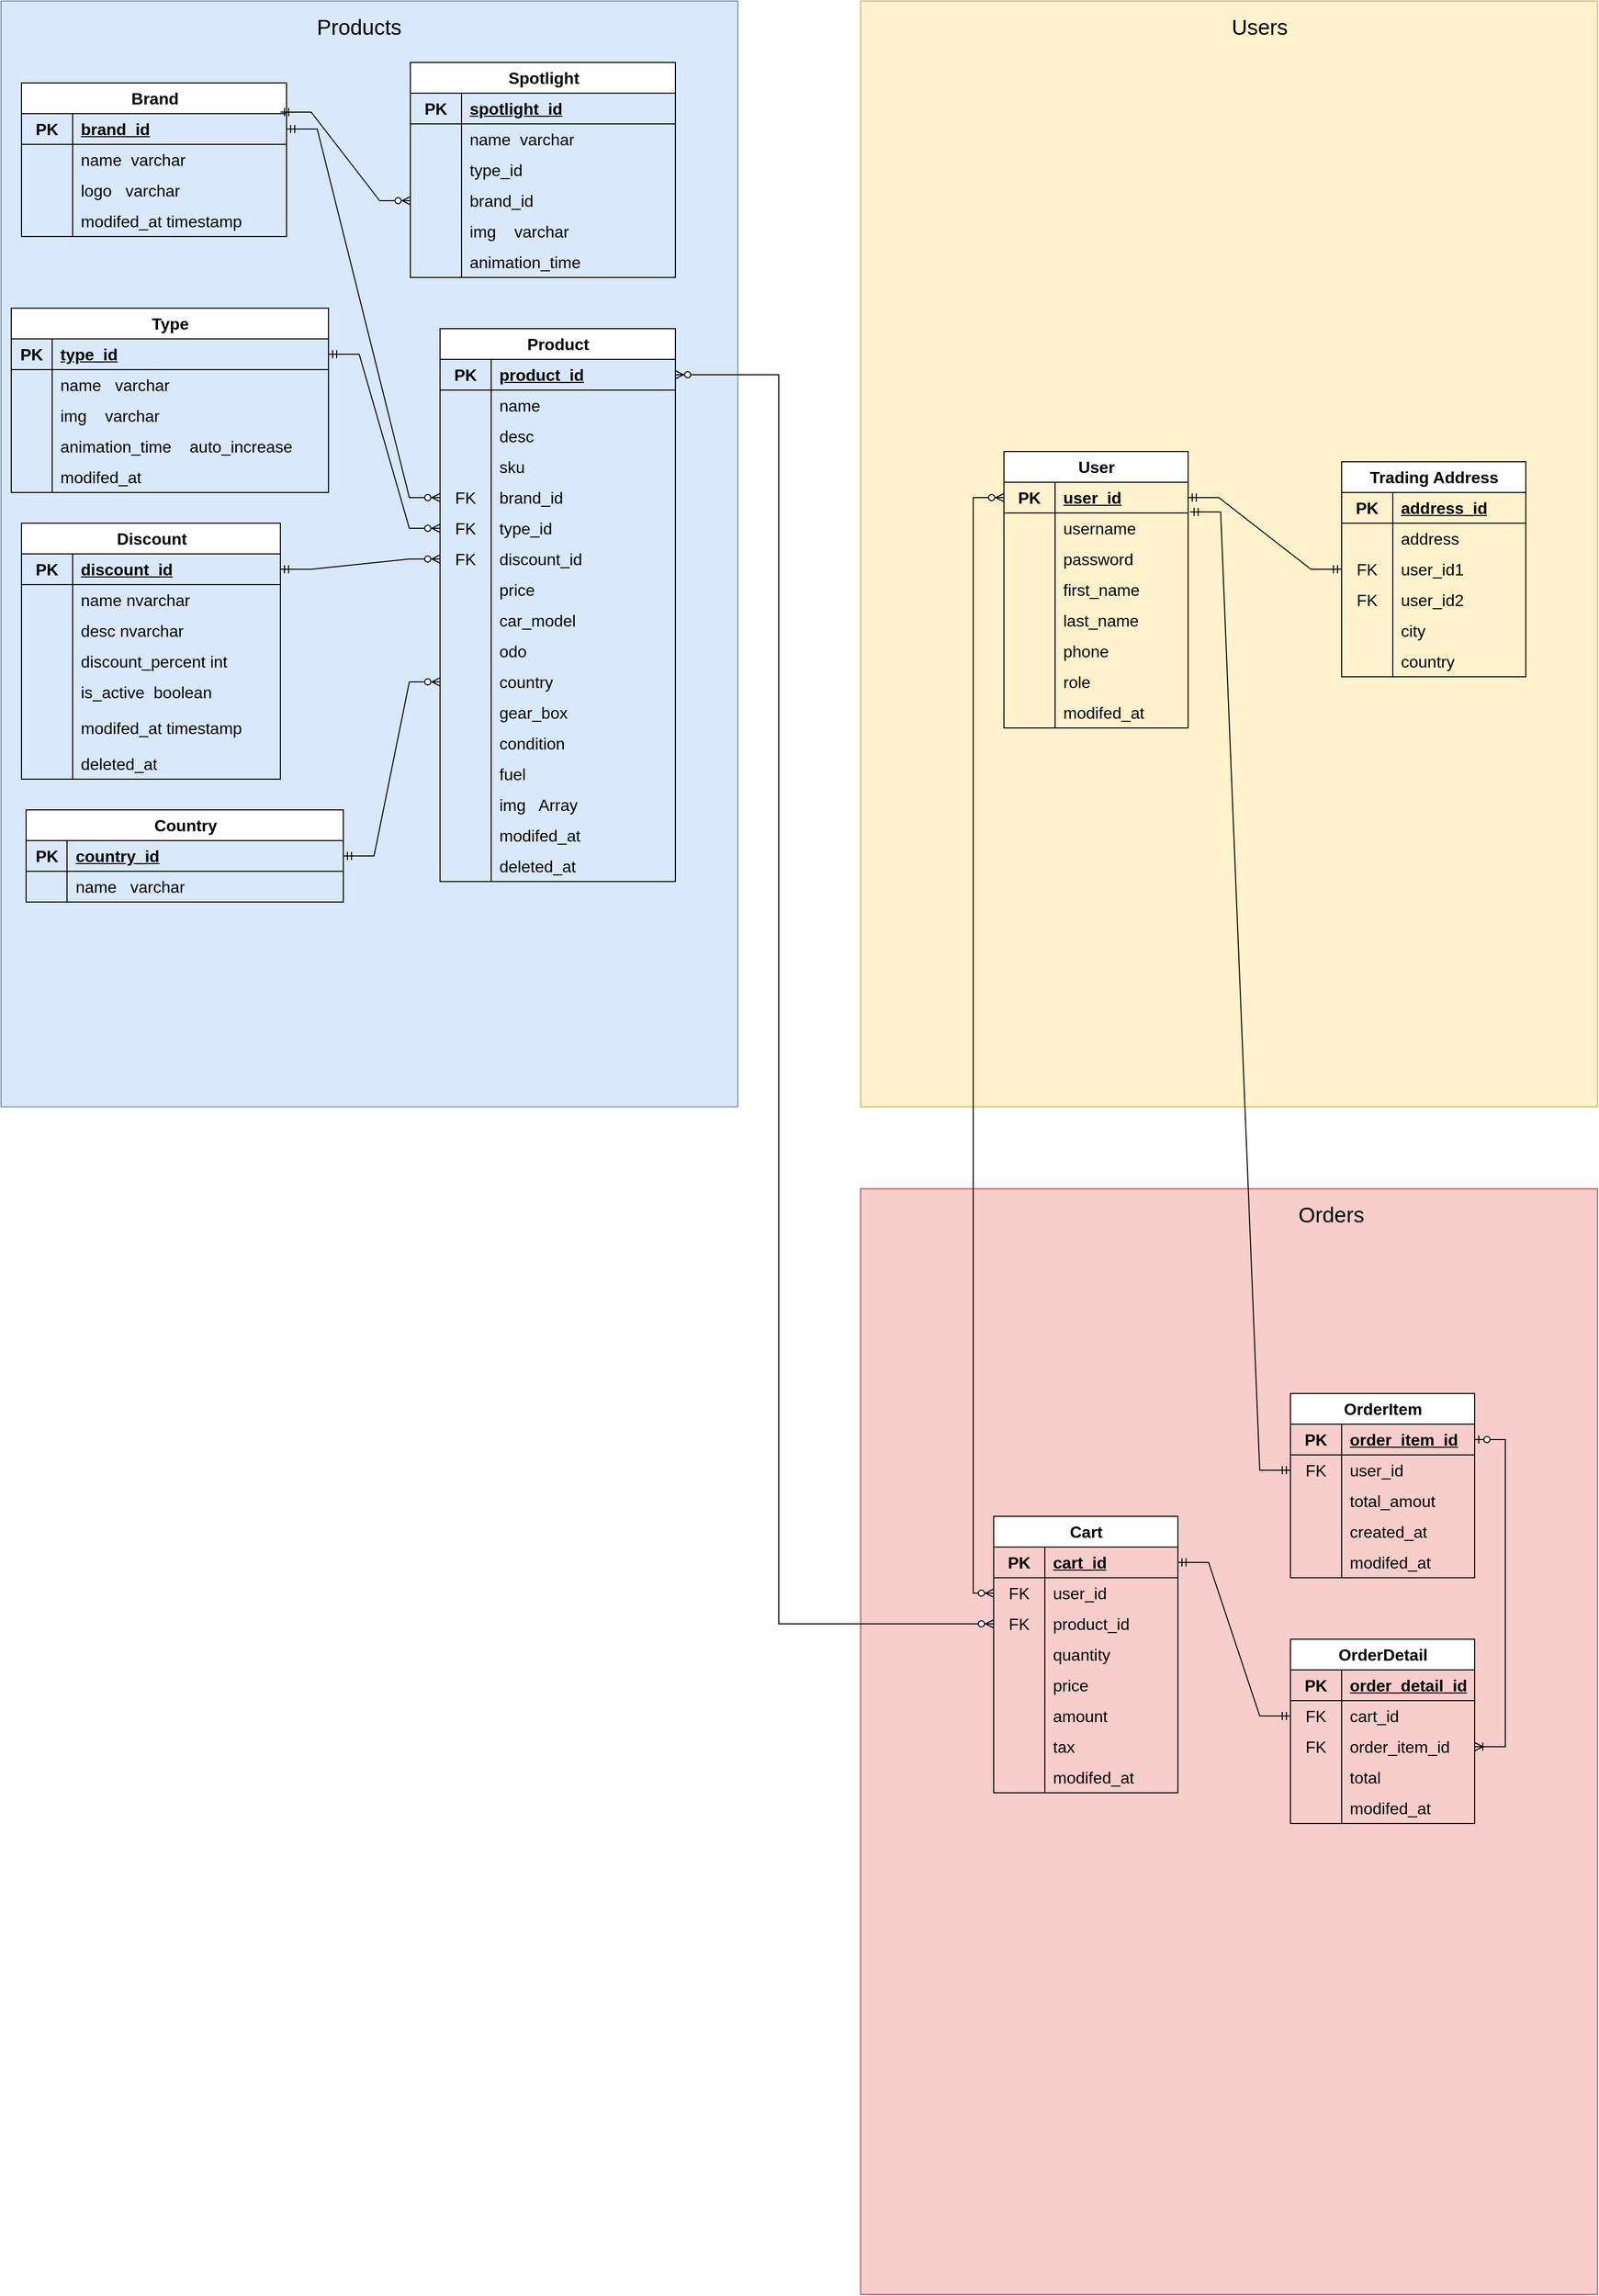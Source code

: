 <mxfile version="21.3.2" type="github">
  <diagram id="C5RBs43oDa-KdzZeNtuy" name="Page-1">
    <mxGraphModel dx="1888" dy="604" grid="1" gridSize="10" guides="1" tooltips="1" connect="1" arrows="1" fold="1" page="1" pageScale="1" pageWidth="827" pageHeight="1169" math="0" shadow="0">
      <root>
        <mxCell id="WIyWlLk6GJQsqaUBKTNV-0" />
        <mxCell id="WIyWlLk6GJQsqaUBKTNV-1" parent="WIyWlLk6GJQsqaUBKTNV-0" />
        <mxCell id="IwhCddPnFjoPa1dEvRyO-275" value="" style="whiteSpace=wrap;html=1;align=center;fillColor=#f8cecc;strokeColor=#b85450;fontSize=16;" parent="WIyWlLk6GJQsqaUBKTNV-1" vertex="1">
          <mxGeometry x="40" y="1200" width="720" height="1080" as="geometry" />
        </mxCell>
        <mxCell id="IwhCddPnFjoPa1dEvRyO-274" value="" style="whiteSpace=wrap;html=1;align=center;fillColor=#fff2cc;strokeColor=#d6b656;fontSize=16;" parent="WIyWlLk6GJQsqaUBKTNV-1" vertex="1">
          <mxGeometry x="40" y="40" width="720" height="1080" as="geometry" />
        </mxCell>
        <mxCell id="IwhCddPnFjoPa1dEvRyO-273" value="" style="whiteSpace=wrap;html=1;align=center;fillColor=#dae8fc;strokeColor=#6c8ebf;fontSize=16;" parent="WIyWlLk6GJQsqaUBKTNV-1" vertex="1">
          <mxGeometry x="-800" y="40" width="720" height="1080" as="geometry" />
        </mxCell>
        <mxCell id="IwhCddPnFjoPa1dEvRyO-0" value="User" style="shape=table;startSize=30;container=1;collapsible=1;childLayout=tableLayout;fixedRows=1;rowLines=0;fontStyle=1;align=center;resizeLast=1;html=1;fontSize=16;" parent="WIyWlLk6GJQsqaUBKTNV-1" vertex="1">
          <mxGeometry x="180" y="480" width="180" height="270" as="geometry" />
        </mxCell>
        <mxCell id="IwhCddPnFjoPa1dEvRyO-1" value="" style="shape=tableRow;horizontal=0;startSize=0;swimlaneHead=0;swimlaneBody=0;fillColor=none;collapsible=0;dropTarget=0;points=[[0,0.5],[1,0.5]];portConstraint=eastwest;top=0;left=0;right=0;bottom=1;fontSize=16;" parent="IwhCddPnFjoPa1dEvRyO-0" vertex="1">
          <mxGeometry y="30" width="180" height="30" as="geometry" />
        </mxCell>
        <mxCell id="IwhCddPnFjoPa1dEvRyO-2" value="PK" style="shape=partialRectangle;connectable=0;fillColor=none;top=0;left=0;bottom=0;right=0;fontStyle=1;overflow=hidden;whiteSpace=wrap;html=1;fontSize=16;" parent="IwhCddPnFjoPa1dEvRyO-1" vertex="1">
          <mxGeometry width="50" height="30" as="geometry">
            <mxRectangle width="50" height="30" as="alternateBounds" />
          </mxGeometry>
        </mxCell>
        <mxCell id="IwhCddPnFjoPa1dEvRyO-3" value="user_id" style="shape=partialRectangle;connectable=0;fillColor=none;top=0;left=0;bottom=0;right=0;align=left;spacingLeft=6;fontStyle=5;overflow=hidden;whiteSpace=wrap;html=1;fontSize=16;" parent="IwhCddPnFjoPa1dEvRyO-1" vertex="1">
          <mxGeometry x="50" width="130" height="30" as="geometry">
            <mxRectangle width="130" height="30" as="alternateBounds" />
          </mxGeometry>
        </mxCell>
        <mxCell id="IwhCddPnFjoPa1dEvRyO-4" value="" style="shape=tableRow;horizontal=0;startSize=0;swimlaneHead=0;swimlaneBody=0;fillColor=none;collapsible=0;dropTarget=0;points=[[0,0.5],[1,0.5]];portConstraint=eastwest;top=0;left=0;right=0;bottom=0;fontSize=16;" parent="IwhCddPnFjoPa1dEvRyO-0" vertex="1">
          <mxGeometry y="60" width="180" height="30" as="geometry" />
        </mxCell>
        <mxCell id="IwhCddPnFjoPa1dEvRyO-5" value="" style="shape=partialRectangle;connectable=0;fillColor=none;top=0;left=0;bottom=0;right=0;editable=1;overflow=hidden;whiteSpace=wrap;html=1;fontSize=16;" parent="IwhCddPnFjoPa1dEvRyO-4" vertex="1">
          <mxGeometry width="50" height="30" as="geometry">
            <mxRectangle width="50" height="30" as="alternateBounds" />
          </mxGeometry>
        </mxCell>
        <mxCell id="IwhCddPnFjoPa1dEvRyO-6" value="username" style="shape=partialRectangle;connectable=0;fillColor=none;top=0;left=0;bottom=0;right=0;align=left;spacingLeft=6;overflow=hidden;whiteSpace=wrap;html=1;fontSize=16;" parent="IwhCddPnFjoPa1dEvRyO-4" vertex="1">
          <mxGeometry x="50" width="130" height="30" as="geometry">
            <mxRectangle width="130" height="30" as="alternateBounds" />
          </mxGeometry>
        </mxCell>
        <mxCell id="IwhCddPnFjoPa1dEvRyO-7" value="" style="shape=tableRow;horizontal=0;startSize=0;swimlaneHead=0;swimlaneBody=0;fillColor=none;collapsible=0;dropTarget=0;points=[[0,0.5],[1,0.5]];portConstraint=eastwest;top=0;left=0;right=0;bottom=0;fontSize=16;" parent="IwhCddPnFjoPa1dEvRyO-0" vertex="1">
          <mxGeometry y="90" width="180" height="30" as="geometry" />
        </mxCell>
        <mxCell id="IwhCddPnFjoPa1dEvRyO-8" value="" style="shape=partialRectangle;connectable=0;fillColor=none;top=0;left=0;bottom=0;right=0;editable=1;overflow=hidden;whiteSpace=wrap;html=1;fontSize=16;" parent="IwhCddPnFjoPa1dEvRyO-7" vertex="1">
          <mxGeometry width="50" height="30" as="geometry">
            <mxRectangle width="50" height="30" as="alternateBounds" />
          </mxGeometry>
        </mxCell>
        <mxCell id="IwhCddPnFjoPa1dEvRyO-9" value="password&lt;span style=&quot;white-space: pre; font-size: 16px;&quot;&gt; &lt;/span&gt;" style="shape=partialRectangle;connectable=0;fillColor=none;top=0;left=0;bottom=0;right=0;align=left;spacingLeft=6;overflow=hidden;whiteSpace=wrap;html=1;fontSize=16;" parent="IwhCddPnFjoPa1dEvRyO-7" vertex="1">
          <mxGeometry x="50" width="130" height="30" as="geometry">
            <mxRectangle width="130" height="30" as="alternateBounds" />
          </mxGeometry>
        </mxCell>
        <mxCell id="IwhCddPnFjoPa1dEvRyO-10" value="" style="shape=tableRow;horizontal=0;startSize=0;swimlaneHead=0;swimlaneBody=0;fillColor=none;collapsible=0;dropTarget=0;points=[[0,0.5],[1,0.5]];portConstraint=eastwest;top=0;left=0;right=0;bottom=0;fontSize=16;" parent="IwhCddPnFjoPa1dEvRyO-0" vertex="1">
          <mxGeometry y="120" width="180" height="30" as="geometry" />
        </mxCell>
        <mxCell id="IwhCddPnFjoPa1dEvRyO-11" value="" style="shape=partialRectangle;connectable=0;fillColor=none;top=0;left=0;bottom=0;right=0;editable=1;overflow=hidden;whiteSpace=wrap;html=1;fontSize=16;" parent="IwhCddPnFjoPa1dEvRyO-10" vertex="1">
          <mxGeometry width="50" height="30" as="geometry">
            <mxRectangle width="50" height="30" as="alternateBounds" />
          </mxGeometry>
        </mxCell>
        <mxCell id="IwhCddPnFjoPa1dEvRyO-12" value="first_name" style="shape=partialRectangle;connectable=0;fillColor=none;top=0;left=0;bottom=0;right=0;align=left;spacingLeft=6;overflow=hidden;whiteSpace=wrap;html=1;fontSize=16;" parent="IwhCddPnFjoPa1dEvRyO-10" vertex="1">
          <mxGeometry x="50" width="130" height="30" as="geometry">
            <mxRectangle width="130" height="30" as="alternateBounds" />
          </mxGeometry>
        </mxCell>
        <mxCell id="IwhCddPnFjoPa1dEvRyO-13" value="" style="shape=tableRow;horizontal=0;startSize=0;swimlaneHead=0;swimlaneBody=0;fillColor=none;collapsible=0;dropTarget=0;points=[[0,0.5],[1,0.5]];portConstraint=eastwest;top=0;left=0;right=0;bottom=0;fontSize=16;" parent="IwhCddPnFjoPa1dEvRyO-0" vertex="1">
          <mxGeometry y="150" width="180" height="30" as="geometry" />
        </mxCell>
        <mxCell id="IwhCddPnFjoPa1dEvRyO-14" value="" style="shape=partialRectangle;connectable=0;fillColor=none;top=0;left=0;bottom=0;right=0;editable=1;overflow=hidden;whiteSpace=wrap;html=1;fontSize=16;" parent="IwhCddPnFjoPa1dEvRyO-13" vertex="1">
          <mxGeometry width="50" height="30" as="geometry">
            <mxRectangle width="50" height="30" as="alternateBounds" />
          </mxGeometry>
        </mxCell>
        <mxCell id="IwhCddPnFjoPa1dEvRyO-15" value="last_name" style="shape=partialRectangle;connectable=0;fillColor=none;top=0;left=0;bottom=0;right=0;align=left;spacingLeft=6;overflow=hidden;whiteSpace=wrap;html=1;fontSize=16;" parent="IwhCddPnFjoPa1dEvRyO-13" vertex="1">
          <mxGeometry x="50" width="130" height="30" as="geometry">
            <mxRectangle width="130" height="30" as="alternateBounds" />
          </mxGeometry>
        </mxCell>
        <mxCell id="IwhCddPnFjoPa1dEvRyO-16" value="" style="shape=tableRow;horizontal=0;startSize=0;swimlaneHead=0;swimlaneBody=0;fillColor=none;collapsible=0;dropTarget=0;points=[[0,0.5],[1,0.5]];portConstraint=eastwest;top=0;left=0;right=0;bottom=0;fontSize=16;" parent="IwhCddPnFjoPa1dEvRyO-0" vertex="1">
          <mxGeometry y="180" width="180" height="30" as="geometry" />
        </mxCell>
        <mxCell id="IwhCddPnFjoPa1dEvRyO-17" value="" style="shape=partialRectangle;connectable=0;fillColor=none;top=0;left=0;bottom=0;right=0;editable=1;overflow=hidden;whiteSpace=wrap;html=1;fontSize=16;" parent="IwhCddPnFjoPa1dEvRyO-16" vertex="1">
          <mxGeometry width="50" height="30" as="geometry">
            <mxRectangle width="50" height="30" as="alternateBounds" />
          </mxGeometry>
        </mxCell>
        <mxCell id="IwhCddPnFjoPa1dEvRyO-18" value="phone" style="shape=partialRectangle;connectable=0;fillColor=none;top=0;left=0;bottom=0;right=0;align=left;spacingLeft=6;overflow=hidden;whiteSpace=wrap;html=1;fontSize=16;" parent="IwhCddPnFjoPa1dEvRyO-16" vertex="1">
          <mxGeometry x="50" width="130" height="30" as="geometry">
            <mxRectangle width="130" height="30" as="alternateBounds" />
          </mxGeometry>
        </mxCell>
        <mxCell id="IwhCddPnFjoPa1dEvRyO-47" value="" style="shape=tableRow;horizontal=0;startSize=0;swimlaneHead=0;swimlaneBody=0;fillColor=none;collapsible=0;dropTarget=0;points=[[0,0.5],[1,0.5]];portConstraint=eastwest;top=0;left=0;right=0;bottom=0;fontSize=16;" parent="IwhCddPnFjoPa1dEvRyO-0" vertex="1">
          <mxGeometry y="210" width="180" height="30" as="geometry" />
        </mxCell>
        <mxCell id="IwhCddPnFjoPa1dEvRyO-48" value="" style="shape=partialRectangle;connectable=0;fillColor=none;top=0;left=0;bottom=0;right=0;editable=1;overflow=hidden;whiteSpace=wrap;html=1;fontSize=16;" parent="IwhCddPnFjoPa1dEvRyO-47" vertex="1">
          <mxGeometry width="50" height="30" as="geometry">
            <mxRectangle width="50" height="30" as="alternateBounds" />
          </mxGeometry>
        </mxCell>
        <mxCell id="IwhCddPnFjoPa1dEvRyO-49" value="role" style="shape=partialRectangle;connectable=0;fillColor=none;top=0;left=0;bottom=0;right=0;align=left;spacingLeft=6;overflow=hidden;whiteSpace=wrap;html=1;fontSize=16;" parent="IwhCddPnFjoPa1dEvRyO-47" vertex="1">
          <mxGeometry x="50" width="130" height="30" as="geometry">
            <mxRectangle width="130" height="30" as="alternateBounds" />
          </mxGeometry>
        </mxCell>
        <mxCell id="IwhCddPnFjoPa1dEvRyO-19" value="" style="shape=tableRow;horizontal=0;startSize=0;swimlaneHead=0;swimlaneBody=0;fillColor=none;collapsible=0;dropTarget=0;points=[[0,0.5],[1,0.5]];portConstraint=eastwest;top=0;left=0;right=0;bottom=0;fontSize=16;" parent="IwhCddPnFjoPa1dEvRyO-0" vertex="1">
          <mxGeometry y="240" width="180" height="30" as="geometry" />
        </mxCell>
        <mxCell id="IwhCddPnFjoPa1dEvRyO-20" value="" style="shape=partialRectangle;connectable=0;fillColor=none;top=0;left=0;bottom=0;right=0;editable=1;overflow=hidden;whiteSpace=wrap;html=1;fontSize=16;" parent="IwhCddPnFjoPa1dEvRyO-19" vertex="1">
          <mxGeometry width="50" height="30" as="geometry">
            <mxRectangle width="50" height="30" as="alternateBounds" />
          </mxGeometry>
        </mxCell>
        <mxCell id="IwhCddPnFjoPa1dEvRyO-21" value="modifed_at" style="shape=partialRectangle;connectable=0;fillColor=none;top=0;left=0;bottom=0;right=0;align=left;spacingLeft=6;overflow=hidden;whiteSpace=wrap;html=1;fontSize=16;" parent="IwhCddPnFjoPa1dEvRyO-19" vertex="1">
          <mxGeometry x="50" width="130" height="30" as="geometry">
            <mxRectangle width="130" height="30" as="alternateBounds" />
          </mxGeometry>
        </mxCell>
        <mxCell id="IwhCddPnFjoPa1dEvRyO-25" value="Trading Address" style="shape=table;startSize=30;container=1;collapsible=1;childLayout=tableLayout;fixedRows=1;rowLines=0;fontStyle=1;align=center;resizeLast=1;html=1;fontSize=16;" parent="WIyWlLk6GJQsqaUBKTNV-1" vertex="1">
          <mxGeometry x="510" y="490" width="180" height="210" as="geometry" />
        </mxCell>
        <mxCell id="IwhCddPnFjoPa1dEvRyO-26" value="" style="shape=tableRow;horizontal=0;startSize=0;swimlaneHead=0;swimlaneBody=0;fillColor=none;collapsible=0;dropTarget=0;points=[[0,0.5],[1,0.5]];portConstraint=eastwest;top=0;left=0;right=0;bottom=1;fontSize=16;" parent="IwhCddPnFjoPa1dEvRyO-25" vertex="1">
          <mxGeometry y="30" width="180" height="30" as="geometry" />
        </mxCell>
        <mxCell id="IwhCddPnFjoPa1dEvRyO-27" value="PK" style="shape=partialRectangle;connectable=0;fillColor=none;top=0;left=0;bottom=0;right=0;fontStyle=1;overflow=hidden;whiteSpace=wrap;html=1;fontSize=16;" parent="IwhCddPnFjoPa1dEvRyO-26" vertex="1">
          <mxGeometry width="50" height="30" as="geometry">
            <mxRectangle width="50" height="30" as="alternateBounds" />
          </mxGeometry>
        </mxCell>
        <mxCell id="IwhCddPnFjoPa1dEvRyO-28" value="address_id" style="shape=partialRectangle;connectable=0;fillColor=none;top=0;left=0;bottom=0;right=0;align=left;spacingLeft=6;fontStyle=5;overflow=hidden;whiteSpace=wrap;html=1;fontSize=16;" parent="IwhCddPnFjoPa1dEvRyO-26" vertex="1">
          <mxGeometry x="50" width="130" height="30" as="geometry">
            <mxRectangle width="130" height="30" as="alternateBounds" />
          </mxGeometry>
        </mxCell>
        <mxCell id="IwhCddPnFjoPa1dEvRyO-29" value="" style="shape=tableRow;horizontal=0;startSize=0;swimlaneHead=0;swimlaneBody=0;fillColor=none;collapsible=0;dropTarget=0;points=[[0,0.5],[1,0.5]];portConstraint=eastwest;top=0;left=0;right=0;bottom=0;fontSize=16;" parent="IwhCddPnFjoPa1dEvRyO-25" vertex="1">
          <mxGeometry y="60" width="180" height="30" as="geometry" />
        </mxCell>
        <mxCell id="IwhCddPnFjoPa1dEvRyO-30" value="" style="shape=partialRectangle;connectable=0;fillColor=none;top=0;left=0;bottom=0;right=0;editable=1;overflow=hidden;whiteSpace=wrap;html=1;fontSize=16;" parent="IwhCddPnFjoPa1dEvRyO-29" vertex="1">
          <mxGeometry width="50" height="30" as="geometry">
            <mxRectangle width="50" height="30" as="alternateBounds" />
          </mxGeometry>
        </mxCell>
        <mxCell id="IwhCddPnFjoPa1dEvRyO-31" value="address" style="shape=partialRectangle;connectable=0;fillColor=none;top=0;left=0;bottom=0;right=0;align=left;spacingLeft=6;overflow=hidden;whiteSpace=wrap;html=1;fontSize=16;" parent="IwhCddPnFjoPa1dEvRyO-29" vertex="1">
          <mxGeometry x="50" width="130" height="30" as="geometry">
            <mxRectangle width="130" height="30" as="alternateBounds" />
          </mxGeometry>
        </mxCell>
        <mxCell id="IwhCddPnFjoPa1dEvRyO-56" value="" style="shape=tableRow;horizontal=0;startSize=0;swimlaneHead=0;swimlaneBody=0;fillColor=none;collapsible=0;dropTarget=0;points=[[0,0.5],[1,0.5]];portConstraint=eastwest;top=0;left=0;right=0;bottom=0;fontSize=16;" parent="IwhCddPnFjoPa1dEvRyO-25" vertex="1">
          <mxGeometry y="90" width="180" height="30" as="geometry" />
        </mxCell>
        <mxCell id="IwhCddPnFjoPa1dEvRyO-57" value="FK" style="shape=partialRectangle;connectable=0;fillColor=none;top=0;left=0;bottom=0;right=0;editable=1;overflow=hidden;whiteSpace=wrap;html=1;fontSize=16;" parent="IwhCddPnFjoPa1dEvRyO-56" vertex="1">
          <mxGeometry width="50" height="30" as="geometry">
            <mxRectangle width="50" height="30" as="alternateBounds" />
          </mxGeometry>
        </mxCell>
        <mxCell id="IwhCddPnFjoPa1dEvRyO-58" value="user_id1" style="shape=partialRectangle;connectable=0;fillColor=none;top=0;left=0;bottom=0;right=0;align=left;spacingLeft=6;overflow=hidden;whiteSpace=wrap;html=1;fontSize=16;" parent="IwhCddPnFjoPa1dEvRyO-56" vertex="1">
          <mxGeometry x="50" width="130" height="30" as="geometry">
            <mxRectangle width="130" height="30" as="alternateBounds" />
          </mxGeometry>
        </mxCell>
        <mxCell id="IwhCddPnFjoPa1dEvRyO-53" value="" style="shape=tableRow;horizontal=0;startSize=0;swimlaneHead=0;swimlaneBody=0;fillColor=none;collapsible=0;dropTarget=0;points=[[0,0.5],[1,0.5]];portConstraint=eastwest;top=0;left=0;right=0;bottom=0;fontSize=16;" parent="IwhCddPnFjoPa1dEvRyO-25" vertex="1">
          <mxGeometry y="120" width="180" height="30" as="geometry" />
        </mxCell>
        <mxCell id="IwhCddPnFjoPa1dEvRyO-54" value="FK" style="shape=partialRectangle;connectable=0;fillColor=none;top=0;left=0;bottom=0;right=0;editable=1;overflow=hidden;whiteSpace=wrap;html=1;fontSize=16;" parent="IwhCddPnFjoPa1dEvRyO-53" vertex="1">
          <mxGeometry width="50" height="30" as="geometry">
            <mxRectangle width="50" height="30" as="alternateBounds" />
          </mxGeometry>
        </mxCell>
        <mxCell id="IwhCddPnFjoPa1dEvRyO-55" value="user_id2" style="shape=partialRectangle;connectable=0;fillColor=none;top=0;left=0;bottom=0;right=0;align=left;spacingLeft=6;overflow=hidden;whiteSpace=wrap;html=1;fontSize=16;" parent="IwhCddPnFjoPa1dEvRyO-53" vertex="1">
          <mxGeometry x="50" width="130" height="30" as="geometry">
            <mxRectangle width="130" height="30" as="alternateBounds" />
          </mxGeometry>
        </mxCell>
        <mxCell id="IwhCddPnFjoPa1dEvRyO-32" value="" style="shape=tableRow;horizontal=0;startSize=0;swimlaneHead=0;swimlaneBody=0;fillColor=none;collapsible=0;dropTarget=0;points=[[0,0.5],[1,0.5]];portConstraint=eastwest;top=0;left=0;right=0;bottom=0;fontSize=16;" parent="IwhCddPnFjoPa1dEvRyO-25" vertex="1">
          <mxGeometry y="150" width="180" height="30" as="geometry" />
        </mxCell>
        <mxCell id="IwhCddPnFjoPa1dEvRyO-33" value="" style="shape=partialRectangle;connectable=0;fillColor=none;top=0;left=0;bottom=0;right=0;editable=1;overflow=hidden;whiteSpace=wrap;html=1;fontSize=16;" parent="IwhCddPnFjoPa1dEvRyO-32" vertex="1">
          <mxGeometry width="50" height="30" as="geometry">
            <mxRectangle width="50" height="30" as="alternateBounds" />
          </mxGeometry>
        </mxCell>
        <mxCell id="IwhCddPnFjoPa1dEvRyO-34" value="city" style="shape=partialRectangle;connectable=0;fillColor=none;top=0;left=0;bottom=0;right=0;align=left;spacingLeft=6;overflow=hidden;whiteSpace=wrap;html=1;fontSize=16;" parent="IwhCddPnFjoPa1dEvRyO-32" vertex="1">
          <mxGeometry x="50" width="130" height="30" as="geometry">
            <mxRectangle width="130" height="30" as="alternateBounds" />
          </mxGeometry>
        </mxCell>
        <mxCell id="IwhCddPnFjoPa1dEvRyO-35" value="" style="shape=tableRow;horizontal=0;startSize=0;swimlaneHead=0;swimlaneBody=0;fillColor=none;collapsible=0;dropTarget=0;points=[[0,0.5],[1,0.5]];portConstraint=eastwest;top=0;left=0;right=0;bottom=0;fontSize=16;" parent="IwhCddPnFjoPa1dEvRyO-25" vertex="1">
          <mxGeometry y="180" width="180" height="30" as="geometry" />
        </mxCell>
        <mxCell id="IwhCddPnFjoPa1dEvRyO-36" value="" style="shape=partialRectangle;connectable=0;fillColor=none;top=0;left=0;bottom=0;right=0;editable=1;overflow=hidden;whiteSpace=wrap;html=1;fontSize=16;" parent="IwhCddPnFjoPa1dEvRyO-35" vertex="1">
          <mxGeometry width="50" height="30" as="geometry">
            <mxRectangle width="50" height="30" as="alternateBounds" />
          </mxGeometry>
        </mxCell>
        <mxCell id="IwhCddPnFjoPa1dEvRyO-37" value="country" style="shape=partialRectangle;connectable=0;fillColor=none;top=0;left=0;bottom=0;right=0;align=left;spacingLeft=6;overflow=hidden;whiteSpace=wrap;html=1;fontSize=16;" parent="IwhCddPnFjoPa1dEvRyO-35" vertex="1">
          <mxGeometry x="50" width="130" height="30" as="geometry">
            <mxRectangle width="130" height="30" as="alternateBounds" />
          </mxGeometry>
        </mxCell>
        <mxCell id="IwhCddPnFjoPa1dEvRyO-59" value="Cart" style="shape=table;startSize=30;container=1;collapsible=1;childLayout=tableLayout;fixedRows=1;rowLines=0;fontStyle=1;align=center;resizeLast=1;html=1;fontSize=16;" parent="WIyWlLk6GJQsqaUBKTNV-1" vertex="1">
          <mxGeometry x="170" y="1520" width="180" height="270" as="geometry" />
        </mxCell>
        <mxCell id="IwhCddPnFjoPa1dEvRyO-60" value="" style="shape=tableRow;horizontal=0;startSize=0;swimlaneHead=0;swimlaneBody=0;fillColor=none;collapsible=0;dropTarget=0;points=[[0,0.5],[1,0.5]];portConstraint=eastwest;top=0;left=0;right=0;bottom=1;fontSize=16;" parent="IwhCddPnFjoPa1dEvRyO-59" vertex="1">
          <mxGeometry y="30" width="180" height="30" as="geometry" />
        </mxCell>
        <mxCell id="IwhCddPnFjoPa1dEvRyO-61" value="PK" style="shape=partialRectangle;connectable=0;fillColor=none;top=0;left=0;bottom=0;right=0;fontStyle=1;overflow=hidden;whiteSpace=wrap;html=1;fontSize=16;" parent="IwhCddPnFjoPa1dEvRyO-60" vertex="1">
          <mxGeometry width="50" height="30" as="geometry">
            <mxRectangle width="50" height="30" as="alternateBounds" />
          </mxGeometry>
        </mxCell>
        <mxCell id="IwhCddPnFjoPa1dEvRyO-62" value="cart_id" style="shape=partialRectangle;connectable=0;fillColor=none;top=0;left=0;bottom=0;right=0;align=left;spacingLeft=6;fontStyle=5;overflow=hidden;whiteSpace=wrap;html=1;fontSize=16;" parent="IwhCddPnFjoPa1dEvRyO-60" vertex="1">
          <mxGeometry x="50" width="130" height="30" as="geometry">
            <mxRectangle width="130" height="30" as="alternateBounds" />
          </mxGeometry>
        </mxCell>
        <mxCell id="IwhCddPnFjoPa1dEvRyO-78" value="" style="shape=tableRow;horizontal=0;startSize=0;swimlaneHead=0;swimlaneBody=0;fillColor=none;collapsible=0;dropTarget=0;points=[[0,0.5],[1,0.5]];portConstraint=eastwest;top=0;left=0;right=0;bottom=0;fontSize=16;" parent="IwhCddPnFjoPa1dEvRyO-59" vertex="1">
          <mxGeometry y="60" width="180" height="30" as="geometry" />
        </mxCell>
        <mxCell id="IwhCddPnFjoPa1dEvRyO-79" value="FK" style="shape=partialRectangle;connectable=0;fillColor=none;top=0;left=0;bottom=0;right=0;editable=1;overflow=hidden;whiteSpace=wrap;html=1;fontSize=16;" parent="IwhCddPnFjoPa1dEvRyO-78" vertex="1">
          <mxGeometry width="50" height="30" as="geometry">
            <mxRectangle width="50" height="30" as="alternateBounds" />
          </mxGeometry>
        </mxCell>
        <mxCell id="IwhCddPnFjoPa1dEvRyO-80" value="user_id" style="shape=partialRectangle;connectable=0;fillColor=none;top=0;left=0;bottom=0;right=0;align=left;spacingLeft=6;overflow=hidden;whiteSpace=wrap;html=1;fontSize=16;" parent="IwhCddPnFjoPa1dEvRyO-78" vertex="1">
          <mxGeometry x="50" width="130" height="30" as="geometry">
            <mxRectangle width="130" height="30" as="alternateBounds" />
          </mxGeometry>
        </mxCell>
        <mxCell id="IwhCddPnFjoPa1dEvRyO-63" value="" style="shape=tableRow;horizontal=0;startSize=0;swimlaneHead=0;swimlaneBody=0;fillColor=none;collapsible=0;dropTarget=0;points=[[0,0.5],[1,0.5]];portConstraint=eastwest;top=0;left=0;right=0;bottom=0;fontSize=16;" parent="IwhCddPnFjoPa1dEvRyO-59" vertex="1">
          <mxGeometry y="90" width="180" height="30" as="geometry" />
        </mxCell>
        <mxCell id="IwhCddPnFjoPa1dEvRyO-64" value="FK" style="shape=partialRectangle;connectable=0;fillColor=none;top=0;left=0;bottom=0;right=0;editable=1;overflow=hidden;whiteSpace=wrap;html=1;fontSize=16;" parent="IwhCddPnFjoPa1dEvRyO-63" vertex="1">
          <mxGeometry width="50" height="30" as="geometry">
            <mxRectangle width="50" height="30" as="alternateBounds" />
          </mxGeometry>
        </mxCell>
        <mxCell id="IwhCddPnFjoPa1dEvRyO-65" value="product_id" style="shape=partialRectangle;connectable=0;fillColor=none;top=0;left=0;bottom=0;right=0;align=left;spacingLeft=6;overflow=hidden;whiteSpace=wrap;html=1;fontSize=16;" parent="IwhCddPnFjoPa1dEvRyO-63" vertex="1">
          <mxGeometry x="50" width="130" height="30" as="geometry">
            <mxRectangle width="130" height="30" as="alternateBounds" />
          </mxGeometry>
        </mxCell>
        <mxCell id="IwhCddPnFjoPa1dEvRyO-66" value="" style="shape=tableRow;horizontal=0;startSize=0;swimlaneHead=0;swimlaneBody=0;fillColor=none;collapsible=0;dropTarget=0;points=[[0,0.5],[1,0.5]];portConstraint=eastwest;top=0;left=0;right=0;bottom=0;fontSize=16;" parent="IwhCddPnFjoPa1dEvRyO-59" vertex="1">
          <mxGeometry y="120" width="180" height="30" as="geometry" />
        </mxCell>
        <mxCell id="IwhCddPnFjoPa1dEvRyO-67" value="" style="shape=partialRectangle;connectable=0;fillColor=none;top=0;left=0;bottom=0;right=0;editable=1;overflow=hidden;whiteSpace=wrap;html=1;fontSize=16;" parent="IwhCddPnFjoPa1dEvRyO-66" vertex="1">
          <mxGeometry width="50" height="30" as="geometry">
            <mxRectangle width="50" height="30" as="alternateBounds" />
          </mxGeometry>
        </mxCell>
        <mxCell id="IwhCddPnFjoPa1dEvRyO-68" value="quantity" style="shape=partialRectangle;connectable=0;fillColor=none;top=0;left=0;bottom=0;right=0;align=left;spacingLeft=6;overflow=hidden;whiteSpace=wrap;html=1;fontSize=16;" parent="IwhCddPnFjoPa1dEvRyO-66" vertex="1">
          <mxGeometry x="50" width="130" height="30" as="geometry">
            <mxRectangle width="130" height="30" as="alternateBounds" />
          </mxGeometry>
        </mxCell>
        <mxCell id="IwhCddPnFjoPa1dEvRyO-69" value="" style="shape=tableRow;horizontal=0;startSize=0;swimlaneHead=0;swimlaneBody=0;fillColor=none;collapsible=0;dropTarget=0;points=[[0,0.5],[1,0.5]];portConstraint=eastwest;top=0;left=0;right=0;bottom=0;fontSize=16;" parent="IwhCddPnFjoPa1dEvRyO-59" vertex="1">
          <mxGeometry y="150" width="180" height="30" as="geometry" />
        </mxCell>
        <mxCell id="IwhCddPnFjoPa1dEvRyO-70" value="" style="shape=partialRectangle;connectable=0;fillColor=none;top=0;left=0;bottom=0;right=0;editable=1;overflow=hidden;whiteSpace=wrap;html=1;fontSize=16;" parent="IwhCddPnFjoPa1dEvRyO-69" vertex="1">
          <mxGeometry width="50" height="30" as="geometry">
            <mxRectangle width="50" height="30" as="alternateBounds" />
          </mxGeometry>
        </mxCell>
        <mxCell id="IwhCddPnFjoPa1dEvRyO-71" value="price" style="shape=partialRectangle;connectable=0;fillColor=none;top=0;left=0;bottom=0;right=0;align=left;spacingLeft=6;overflow=hidden;whiteSpace=wrap;html=1;fontSize=16;" parent="IwhCddPnFjoPa1dEvRyO-69" vertex="1">
          <mxGeometry x="50" width="130" height="30" as="geometry">
            <mxRectangle width="130" height="30" as="alternateBounds" />
          </mxGeometry>
        </mxCell>
        <mxCell id="IwhCddPnFjoPa1dEvRyO-72" value="" style="shape=tableRow;horizontal=0;startSize=0;swimlaneHead=0;swimlaneBody=0;fillColor=none;collapsible=0;dropTarget=0;points=[[0,0.5],[1,0.5]];portConstraint=eastwest;top=0;left=0;right=0;bottom=0;fontSize=16;" parent="IwhCddPnFjoPa1dEvRyO-59" vertex="1">
          <mxGeometry y="180" width="180" height="30" as="geometry" />
        </mxCell>
        <mxCell id="IwhCddPnFjoPa1dEvRyO-73" value="" style="shape=partialRectangle;connectable=0;fillColor=none;top=0;left=0;bottom=0;right=0;editable=1;overflow=hidden;whiteSpace=wrap;html=1;fontSize=16;" parent="IwhCddPnFjoPa1dEvRyO-72" vertex="1">
          <mxGeometry width="50" height="30" as="geometry">
            <mxRectangle width="50" height="30" as="alternateBounds" />
          </mxGeometry>
        </mxCell>
        <mxCell id="IwhCddPnFjoPa1dEvRyO-74" value="amount" style="shape=partialRectangle;connectable=0;fillColor=none;top=0;left=0;bottom=0;right=0;align=left;spacingLeft=6;overflow=hidden;whiteSpace=wrap;html=1;fontSize=16;" parent="IwhCddPnFjoPa1dEvRyO-72" vertex="1">
          <mxGeometry x="50" width="130" height="30" as="geometry">
            <mxRectangle width="130" height="30" as="alternateBounds" />
          </mxGeometry>
        </mxCell>
        <mxCell id="IwhCddPnFjoPa1dEvRyO-75" value="" style="shape=tableRow;horizontal=0;startSize=0;swimlaneHead=0;swimlaneBody=0;fillColor=none;collapsible=0;dropTarget=0;points=[[0,0.5],[1,0.5]];portConstraint=eastwest;top=0;left=0;right=0;bottom=0;fontSize=16;" parent="IwhCddPnFjoPa1dEvRyO-59" vertex="1">
          <mxGeometry y="210" width="180" height="30" as="geometry" />
        </mxCell>
        <mxCell id="IwhCddPnFjoPa1dEvRyO-76" value="" style="shape=partialRectangle;connectable=0;fillColor=none;top=0;left=0;bottom=0;right=0;editable=1;overflow=hidden;whiteSpace=wrap;html=1;fontSize=16;" parent="IwhCddPnFjoPa1dEvRyO-75" vertex="1">
          <mxGeometry width="50" height="30" as="geometry">
            <mxRectangle width="50" height="30" as="alternateBounds" />
          </mxGeometry>
        </mxCell>
        <mxCell id="IwhCddPnFjoPa1dEvRyO-77" value="tax" style="shape=partialRectangle;connectable=0;fillColor=none;top=0;left=0;bottom=0;right=0;align=left;spacingLeft=6;overflow=hidden;whiteSpace=wrap;html=1;fontSize=16;" parent="IwhCddPnFjoPa1dEvRyO-75" vertex="1">
          <mxGeometry x="50" width="130" height="30" as="geometry">
            <mxRectangle width="130" height="30" as="alternateBounds" />
          </mxGeometry>
        </mxCell>
        <mxCell id="IwhCddPnFjoPa1dEvRyO-81" value="" style="shape=tableRow;horizontal=0;startSize=0;swimlaneHead=0;swimlaneBody=0;fillColor=none;collapsible=0;dropTarget=0;points=[[0,0.5],[1,0.5]];portConstraint=eastwest;top=0;left=0;right=0;bottom=0;fontSize=16;" parent="IwhCddPnFjoPa1dEvRyO-59" vertex="1">
          <mxGeometry y="240" width="180" height="30" as="geometry" />
        </mxCell>
        <mxCell id="IwhCddPnFjoPa1dEvRyO-82" value="" style="shape=partialRectangle;connectable=0;fillColor=none;top=0;left=0;bottom=0;right=0;editable=1;overflow=hidden;whiteSpace=wrap;html=1;fontSize=16;" parent="IwhCddPnFjoPa1dEvRyO-81" vertex="1">
          <mxGeometry width="50" height="30" as="geometry">
            <mxRectangle width="50" height="30" as="alternateBounds" />
          </mxGeometry>
        </mxCell>
        <mxCell id="IwhCddPnFjoPa1dEvRyO-83" value="modifed_at" style="shape=partialRectangle;connectable=0;fillColor=none;top=0;left=0;bottom=0;right=0;align=left;spacingLeft=6;overflow=hidden;whiteSpace=wrap;html=1;fontSize=16;" parent="IwhCddPnFjoPa1dEvRyO-81" vertex="1">
          <mxGeometry x="50" width="130" height="30" as="geometry">
            <mxRectangle width="130" height="30" as="alternateBounds" />
          </mxGeometry>
        </mxCell>
        <mxCell id="IwhCddPnFjoPa1dEvRyO-84" value="Discount" style="shape=table;startSize=30;container=1;collapsible=1;childLayout=tableLayout;fixedRows=1;rowLines=0;fontStyle=1;align=center;resizeLast=1;html=1;fontSize=16;" parent="WIyWlLk6GJQsqaUBKTNV-1" vertex="1">
          <mxGeometry x="-780" y="550" width="253" height="250" as="geometry" />
        </mxCell>
        <mxCell id="IwhCddPnFjoPa1dEvRyO-85" value="" style="shape=tableRow;horizontal=0;startSize=0;swimlaneHead=0;swimlaneBody=0;fillColor=none;collapsible=0;dropTarget=0;points=[[0,0.5],[1,0.5]];portConstraint=eastwest;top=0;left=0;right=0;bottom=1;fontSize=16;" parent="IwhCddPnFjoPa1dEvRyO-84" vertex="1">
          <mxGeometry y="30" width="253" height="30" as="geometry" />
        </mxCell>
        <mxCell id="IwhCddPnFjoPa1dEvRyO-86" value="PK" style="shape=partialRectangle;connectable=0;fillColor=none;top=0;left=0;bottom=0;right=0;fontStyle=1;overflow=hidden;whiteSpace=wrap;html=1;fontSize=16;" parent="IwhCddPnFjoPa1dEvRyO-85" vertex="1">
          <mxGeometry width="50" height="30" as="geometry">
            <mxRectangle width="50" height="30" as="alternateBounds" />
          </mxGeometry>
        </mxCell>
        <mxCell id="IwhCddPnFjoPa1dEvRyO-87" value="discount_id" style="shape=partialRectangle;connectable=0;fillColor=none;top=0;left=0;bottom=0;right=0;align=left;spacingLeft=6;fontStyle=5;overflow=hidden;whiteSpace=wrap;html=1;fontSize=16;" parent="IwhCddPnFjoPa1dEvRyO-85" vertex="1">
          <mxGeometry x="50" width="203" height="30" as="geometry">
            <mxRectangle width="203" height="30" as="alternateBounds" />
          </mxGeometry>
        </mxCell>
        <mxCell id="IwhCddPnFjoPa1dEvRyO-94" value="" style="shape=tableRow;horizontal=0;startSize=0;swimlaneHead=0;swimlaneBody=0;fillColor=none;collapsible=0;dropTarget=0;points=[[0,0.5],[1,0.5]];portConstraint=eastwest;top=0;left=0;right=0;bottom=0;fontSize=16;" parent="IwhCddPnFjoPa1dEvRyO-84" vertex="1">
          <mxGeometry y="60" width="253" height="30" as="geometry" />
        </mxCell>
        <mxCell id="IwhCddPnFjoPa1dEvRyO-95" value="" style="shape=partialRectangle;connectable=0;fillColor=none;top=0;left=0;bottom=0;right=0;editable=1;overflow=hidden;whiteSpace=wrap;html=1;fontSize=16;" parent="IwhCddPnFjoPa1dEvRyO-94" vertex="1">
          <mxGeometry width="50" height="30" as="geometry">
            <mxRectangle width="50" height="30" as="alternateBounds" />
          </mxGeometry>
        </mxCell>
        <mxCell id="IwhCddPnFjoPa1dEvRyO-96" value="name&lt;span style=&quot;white-space: pre;&quot;&gt; &lt;/span&gt;nvarchar" style="shape=partialRectangle;connectable=0;fillColor=none;top=0;left=0;bottom=0;right=0;align=left;spacingLeft=6;overflow=hidden;whiteSpace=wrap;html=1;fontSize=16;" parent="IwhCddPnFjoPa1dEvRyO-94" vertex="1">
          <mxGeometry x="50" width="203" height="30" as="geometry">
            <mxRectangle width="203" height="30" as="alternateBounds" />
          </mxGeometry>
        </mxCell>
        <mxCell id="IwhCddPnFjoPa1dEvRyO-97" value="" style="shape=tableRow;horizontal=0;startSize=0;swimlaneHead=0;swimlaneBody=0;fillColor=none;collapsible=0;dropTarget=0;points=[[0,0.5],[1,0.5]];portConstraint=eastwest;top=0;left=0;right=0;bottom=0;fontSize=16;" parent="IwhCddPnFjoPa1dEvRyO-84" vertex="1">
          <mxGeometry y="90" width="253" height="30" as="geometry" />
        </mxCell>
        <mxCell id="IwhCddPnFjoPa1dEvRyO-98" value="" style="shape=partialRectangle;connectable=0;fillColor=none;top=0;left=0;bottom=0;right=0;editable=1;overflow=hidden;whiteSpace=wrap;html=1;fontSize=16;" parent="IwhCddPnFjoPa1dEvRyO-97" vertex="1">
          <mxGeometry width="50" height="30" as="geometry">
            <mxRectangle width="50" height="30" as="alternateBounds" />
          </mxGeometry>
        </mxCell>
        <mxCell id="IwhCddPnFjoPa1dEvRyO-99" value="desc&lt;span style=&quot;white-space: pre;&quot;&gt; &lt;/span&gt;nvarchar" style="shape=partialRectangle;connectable=0;fillColor=none;top=0;left=0;bottom=0;right=0;align=left;spacingLeft=6;overflow=hidden;whiteSpace=wrap;html=1;fontSize=16;" parent="IwhCddPnFjoPa1dEvRyO-97" vertex="1">
          <mxGeometry x="50" width="203" height="30" as="geometry">
            <mxRectangle width="203" height="30" as="alternateBounds" />
          </mxGeometry>
        </mxCell>
        <mxCell id="IwhCddPnFjoPa1dEvRyO-100" value="" style="shape=tableRow;horizontal=0;startSize=0;swimlaneHead=0;swimlaneBody=0;fillColor=none;collapsible=0;dropTarget=0;points=[[0,0.5],[1,0.5]];portConstraint=eastwest;top=0;left=0;right=0;bottom=0;fontSize=16;" parent="IwhCddPnFjoPa1dEvRyO-84" vertex="1">
          <mxGeometry y="120" width="253" height="30" as="geometry" />
        </mxCell>
        <mxCell id="IwhCddPnFjoPa1dEvRyO-101" value="" style="shape=partialRectangle;connectable=0;fillColor=none;top=0;left=0;bottom=0;right=0;editable=1;overflow=hidden;whiteSpace=wrap;html=1;fontSize=16;" parent="IwhCddPnFjoPa1dEvRyO-100" vertex="1">
          <mxGeometry width="50" height="30" as="geometry">
            <mxRectangle width="50" height="30" as="alternateBounds" />
          </mxGeometry>
        </mxCell>
        <mxCell id="IwhCddPnFjoPa1dEvRyO-102" value="discount_percent&lt;span style=&quot;white-space: pre;&quot;&gt; &lt;/span&gt;int" style="shape=partialRectangle;connectable=0;fillColor=none;top=0;left=0;bottom=0;right=0;align=left;spacingLeft=6;overflow=hidden;whiteSpace=wrap;html=1;fontSize=16;" parent="IwhCddPnFjoPa1dEvRyO-100" vertex="1">
          <mxGeometry x="50" width="203" height="30" as="geometry">
            <mxRectangle width="203" height="30" as="alternateBounds" />
          </mxGeometry>
        </mxCell>
        <mxCell id="IwhCddPnFjoPa1dEvRyO-103" value="" style="shape=tableRow;horizontal=0;startSize=0;swimlaneHead=0;swimlaneBody=0;fillColor=none;collapsible=0;dropTarget=0;points=[[0,0.5],[1,0.5]];portConstraint=eastwest;top=0;left=0;right=0;bottom=0;fontSize=16;" parent="IwhCddPnFjoPa1dEvRyO-84" vertex="1">
          <mxGeometry y="150" width="253" height="30" as="geometry" />
        </mxCell>
        <mxCell id="IwhCddPnFjoPa1dEvRyO-104" value="" style="shape=partialRectangle;connectable=0;fillColor=none;top=0;left=0;bottom=0;right=0;editable=1;overflow=hidden;whiteSpace=wrap;html=1;fontSize=16;" parent="IwhCddPnFjoPa1dEvRyO-103" vertex="1">
          <mxGeometry width="50" height="30" as="geometry">
            <mxRectangle width="50" height="30" as="alternateBounds" />
          </mxGeometry>
        </mxCell>
        <mxCell id="IwhCddPnFjoPa1dEvRyO-105" value="is_active&lt;span style=&quot;white-space: pre;&quot;&gt; &lt;/span&gt;&lt;span style=&quot;white-space: pre;&quot;&gt; &lt;/span&gt;boolean" style="shape=partialRectangle;connectable=0;fillColor=none;top=0;left=0;bottom=0;right=0;align=left;spacingLeft=6;overflow=hidden;whiteSpace=wrap;html=1;fontSize=16;" parent="IwhCddPnFjoPa1dEvRyO-103" vertex="1">
          <mxGeometry x="50" width="203" height="30" as="geometry">
            <mxRectangle width="203" height="30" as="alternateBounds" />
          </mxGeometry>
        </mxCell>
        <mxCell id="IwhCddPnFjoPa1dEvRyO-106" value="" style="shape=tableRow;horizontal=0;startSize=0;swimlaneHead=0;swimlaneBody=0;fillColor=none;collapsible=0;dropTarget=0;points=[[0,0.5],[1,0.5]];portConstraint=eastwest;top=0;left=0;right=0;bottom=0;fontSize=16;" parent="IwhCddPnFjoPa1dEvRyO-84" vertex="1">
          <mxGeometry y="180" width="253" height="40" as="geometry" />
        </mxCell>
        <mxCell id="IwhCddPnFjoPa1dEvRyO-107" value="" style="shape=partialRectangle;connectable=0;fillColor=none;top=0;left=0;bottom=0;right=0;editable=1;overflow=hidden;whiteSpace=wrap;html=1;fontSize=16;" parent="IwhCddPnFjoPa1dEvRyO-106" vertex="1">
          <mxGeometry width="50" height="40" as="geometry">
            <mxRectangle width="50" height="40" as="alternateBounds" />
          </mxGeometry>
        </mxCell>
        <mxCell id="IwhCddPnFjoPa1dEvRyO-108" value="modifed_at&lt;span style=&quot;white-space: pre;&quot;&gt; &lt;/span&gt;timestamp" style="shape=partialRectangle;connectable=0;fillColor=none;top=0;left=0;bottom=0;right=0;align=left;spacingLeft=6;overflow=hidden;whiteSpace=wrap;html=1;fontSize=16;" parent="IwhCddPnFjoPa1dEvRyO-106" vertex="1">
          <mxGeometry x="50" width="203" height="40" as="geometry">
            <mxRectangle width="203" height="40" as="alternateBounds" />
          </mxGeometry>
        </mxCell>
        <mxCell id="IwhCddPnFjoPa1dEvRyO-109" value="" style="shape=tableRow;horizontal=0;startSize=0;swimlaneHead=0;swimlaneBody=0;fillColor=none;collapsible=0;dropTarget=0;points=[[0,0.5],[1,0.5]];portConstraint=eastwest;top=0;left=0;right=0;bottom=0;fontSize=16;" parent="IwhCddPnFjoPa1dEvRyO-84" vertex="1">
          <mxGeometry y="220" width="253" height="30" as="geometry" />
        </mxCell>
        <mxCell id="IwhCddPnFjoPa1dEvRyO-110" value="" style="shape=partialRectangle;connectable=0;fillColor=none;top=0;left=0;bottom=0;right=0;editable=1;overflow=hidden;whiteSpace=wrap;html=1;fontSize=16;" parent="IwhCddPnFjoPa1dEvRyO-109" vertex="1">
          <mxGeometry width="50" height="30" as="geometry">
            <mxRectangle width="50" height="30" as="alternateBounds" />
          </mxGeometry>
        </mxCell>
        <mxCell id="IwhCddPnFjoPa1dEvRyO-111" value="deleted_at" style="shape=partialRectangle;connectable=0;fillColor=none;top=0;left=0;bottom=0;right=0;align=left;spacingLeft=6;overflow=hidden;whiteSpace=wrap;html=1;fontSize=16;" parent="IwhCddPnFjoPa1dEvRyO-109" vertex="1">
          <mxGeometry x="50" width="203" height="30" as="geometry">
            <mxRectangle width="203" height="30" as="alternateBounds" />
          </mxGeometry>
        </mxCell>
        <mxCell id="IwhCddPnFjoPa1dEvRyO-112" value="Product" style="shape=table;startSize=30;container=1;collapsible=1;childLayout=tableLayout;fixedRows=1;rowLines=0;fontStyle=1;align=center;resizeLast=1;html=1;fontSize=16;" parent="WIyWlLk6GJQsqaUBKTNV-1" vertex="1">
          <mxGeometry x="-371" y="360" width="230" height="540" as="geometry" />
        </mxCell>
        <mxCell id="IwhCddPnFjoPa1dEvRyO-113" value="" style="shape=tableRow;horizontal=0;startSize=0;swimlaneHead=0;swimlaneBody=0;fillColor=none;collapsible=0;dropTarget=0;points=[[0,0.5],[1,0.5]];portConstraint=eastwest;top=0;left=0;right=0;bottom=1;fontSize=16;" parent="IwhCddPnFjoPa1dEvRyO-112" vertex="1">
          <mxGeometry y="30" width="230" height="30" as="geometry" />
        </mxCell>
        <mxCell id="IwhCddPnFjoPa1dEvRyO-114" value="PK" style="shape=partialRectangle;connectable=0;fillColor=none;top=0;left=0;bottom=0;right=0;fontStyle=1;overflow=hidden;whiteSpace=wrap;html=1;fontSize=16;" parent="IwhCddPnFjoPa1dEvRyO-113" vertex="1">
          <mxGeometry width="50" height="30" as="geometry">
            <mxRectangle width="50" height="30" as="alternateBounds" />
          </mxGeometry>
        </mxCell>
        <mxCell id="IwhCddPnFjoPa1dEvRyO-115" value="product_id" style="shape=partialRectangle;connectable=0;fillColor=none;top=0;left=0;bottom=0;right=0;align=left;spacingLeft=6;fontStyle=5;overflow=hidden;whiteSpace=wrap;html=1;fontSize=16;" parent="IwhCddPnFjoPa1dEvRyO-113" vertex="1">
          <mxGeometry x="50" width="180" height="30" as="geometry">
            <mxRectangle width="180" height="30" as="alternateBounds" />
          </mxGeometry>
        </mxCell>
        <mxCell id="IwhCddPnFjoPa1dEvRyO-116" value="" style="shape=tableRow;horizontal=0;startSize=0;swimlaneHead=0;swimlaneBody=0;fillColor=none;collapsible=0;dropTarget=0;points=[[0,0.5],[1,0.5]];portConstraint=eastwest;top=0;left=0;right=0;bottom=0;fontSize=16;" parent="IwhCddPnFjoPa1dEvRyO-112" vertex="1">
          <mxGeometry y="60" width="230" height="30" as="geometry" />
        </mxCell>
        <mxCell id="IwhCddPnFjoPa1dEvRyO-117" value="" style="shape=partialRectangle;connectable=0;fillColor=none;top=0;left=0;bottom=0;right=0;editable=1;overflow=hidden;whiteSpace=wrap;html=1;fontSize=16;" parent="IwhCddPnFjoPa1dEvRyO-116" vertex="1">
          <mxGeometry width="50" height="30" as="geometry">
            <mxRectangle width="50" height="30" as="alternateBounds" />
          </mxGeometry>
        </mxCell>
        <mxCell id="IwhCddPnFjoPa1dEvRyO-118" value="name" style="shape=partialRectangle;connectable=0;fillColor=none;top=0;left=0;bottom=0;right=0;align=left;spacingLeft=6;overflow=hidden;whiteSpace=wrap;html=1;fontSize=16;" parent="IwhCddPnFjoPa1dEvRyO-116" vertex="1">
          <mxGeometry x="50" width="180" height="30" as="geometry">
            <mxRectangle width="180" height="30" as="alternateBounds" />
          </mxGeometry>
        </mxCell>
        <mxCell id="IwhCddPnFjoPa1dEvRyO-119" value="" style="shape=tableRow;horizontal=0;startSize=0;swimlaneHead=0;swimlaneBody=0;fillColor=none;collapsible=0;dropTarget=0;points=[[0,0.5],[1,0.5]];portConstraint=eastwest;top=0;left=0;right=0;bottom=0;fontSize=16;" parent="IwhCddPnFjoPa1dEvRyO-112" vertex="1">
          <mxGeometry y="90" width="230" height="30" as="geometry" />
        </mxCell>
        <mxCell id="IwhCddPnFjoPa1dEvRyO-120" value="" style="shape=partialRectangle;connectable=0;fillColor=none;top=0;left=0;bottom=0;right=0;editable=1;overflow=hidden;whiteSpace=wrap;html=1;fontSize=16;" parent="IwhCddPnFjoPa1dEvRyO-119" vertex="1">
          <mxGeometry width="50" height="30" as="geometry">
            <mxRectangle width="50" height="30" as="alternateBounds" />
          </mxGeometry>
        </mxCell>
        <mxCell id="IwhCddPnFjoPa1dEvRyO-121" value="desc" style="shape=partialRectangle;connectable=0;fillColor=none;top=0;left=0;bottom=0;right=0;align=left;spacingLeft=6;overflow=hidden;whiteSpace=wrap;html=1;fontSize=16;" parent="IwhCddPnFjoPa1dEvRyO-119" vertex="1">
          <mxGeometry x="50" width="180" height="30" as="geometry">
            <mxRectangle width="180" height="30" as="alternateBounds" />
          </mxGeometry>
        </mxCell>
        <mxCell id="IwhCddPnFjoPa1dEvRyO-122" value="" style="shape=tableRow;horizontal=0;startSize=0;swimlaneHead=0;swimlaneBody=0;fillColor=none;collapsible=0;dropTarget=0;points=[[0,0.5],[1,0.5]];portConstraint=eastwest;top=0;left=0;right=0;bottom=0;fontSize=16;" parent="IwhCddPnFjoPa1dEvRyO-112" vertex="1">
          <mxGeometry y="120" width="230" height="30" as="geometry" />
        </mxCell>
        <mxCell id="IwhCddPnFjoPa1dEvRyO-123" value="" style="shape=partialRectangle;connectable=0;fillColor=none;top=0;left=0;bottom=0;right=0;editable=1;overflow=hidden;whiteSpace=wrap;html=1;fontSize=16;" parent="IwhCddPnFjoPa1dEvRyO-122" vertex="1">
          <mxGeometry width="50" height="30" as="geometry">
            <mxRectangle width="50" height="30" as="alternateBounds" />
          </mxGeometry>
        </mxCell>
        <mxCell id="IwhCddPnFjoPa1dEvRyO-124" value="sku" style="shape=partialRectangle;connectable=0;fillColor=none;top=0;left=0;bottom=0;right=0;align=left;spacingLeft=6;overflow=hidden;whiteSpace=wrap;html=1;fontSize=16;" parent="IwhCddPnFjoPa1dEvRyO-122" vertex="1">
          <mxGeometry x="50" width="180" height="30" as="geometry">
            <mxRectangle width="180" height="30" as="alternateBounds" />
          </mxGeometry>
        </mxCell>
        <mxCell id="IwhCddPnFjoPa1dEvRyO-128" value="" style="shape=tableRow;horizontal=0;startSize=0;swimlaneHead=0;swimlaneBody=0;fillColor=none;collapsible=0;dropTarget=0;points=[[0,0.5],[1,0.5]];portConstraint=eastwest;top=0;left=0;right=0;bottom=0;fontSize=16;" parent="IwhCddPnFjoPa1dEvRyO-112" vertex="1">
          <mxGeometry y="150" width="230" height="30" as="geometry" />
        </mxCell>
        <mxCell id="IwhCddPnFjoPa1dEvRyO-129" value="FK" style="shape=partialRectangle;connectable=0;fillColor=none;top=0;left=0;bottom=0;right=0;editable=1;overflow=hidden;whiteSpace=wrap;html=1;fontSize=16;" parent="IwhCddPnFjoPa1dEvRyO-128" vertex="1">
          <mxGeometry width="50" height="30" as="geometry">
            <mxRectangle width="50" height="30" as="alternateBounds" />
          </mxGeometry>
        </mxCell>
        <mxCell id="IwhCddPnFjoPa1dEvRyO-130" value="brand_id" style="shape=partialRectangle;connectable=0;fillColor=none;top=0;left=0;bottom=0;right=0;align=left;spacingLeft=6;overflow=hidden;whiteSpace=wrap;html=1;fontSize=16;" parent="IwhCddPnFjoPa1dEvRyO-128" vertex="1">
          <mxGeometry x="50" width="180" height="30" as="geometry">
            <mxRectangle width="180" height="30" as="alternateBounds" />
          </mxGeometry>
        </mxCell>
        <mxCell id="IwhCddPnFjoPa1dEvRyO-125" value="" style="shape=tableRow;horizontal=0;startSize=0;swimlaneHead=0;swimlaneBody=0;fillColor=none;collapsible=0;dropTarget=0;points=[[0,0.5],[1,0.5]];portConstraint=eastwest;top=0;left=0;right=0;bottom=0;fontSize=16;" parent="IwhCddPnFjoPa1dEvRyO-112" vertex="1">
          <mxGeometry y="180" width="230" height="30" as="geometry" />
        </mxCell>
        <mxCell id="IwhCddPnFjoPa1dEvRyO-126" value="FK" style="shape=partialRectangle;connectable=0;fillColor=none;top=0;left=0;bottom=0;right=0;editable=1;overflow=hidden;whiteSpace=wrap;html=1;fontSize=16;" parent="IwhCddPnFjoPa1dEvRyO-125" vertex="1">
          <mxGeometry width="50" height="30" as="geometry">
            <mxRectangle width="50" height="30" as="alternateBounds" />
          </mxGeometry>
        </mxCell>
        <mxCell id="IwhCddPnFjoPa1dEvRyO-127" value="type_id" style="shape=partialRectangle;connectable=0;fillColor=none;top=0;left=0;bottom=0;right=0;align=left;spacingLeft=6;overflow=hidden;whiteSpace=wrap;html=1;fontSize=16;" parent="IwhCddPnFjoPa1dEvRyO-125" vertex="1">
          <mxGeometry x="50" width="180" height="30" as="geometry">
            <mxRectangle width="180" height="30" as="alternateBounds" />
          </mxGeometry>
        </mxCell>
        <mxCell id="IwhCddPnFjoPa1dEvRyO-262" value="" style="shape=tableRow;horizontal=0;startSize=0;swimlaneHead=0;swimlaneBody=0;fillColor=none;collapsible=0;dropTarget=0;points=[[0,0.5],[1,0.5]];portConstraint=eastwest;top=0;left=0;right=0;bottom=0;fontSize=16;" parent="IwhCddPnFjoPa1dEvRyO-112" vertex="1">
          <mxGeometry y="210" width="230" height="30" as="geometry" />
        </mxCell>
        <mxCell id="IwhCddPnFjoPa1dEvRyO-263" value="FK" style="shape=partialRectangle;connectable=0;fillColor=none;top=0;left=0;bottom=0;right=0;editable=1;overflow=hidden;whiteSpace=wrap;html=1;fontSize=16;" parent="IwhCddPnFjoPa1dEvRyO-262" vertex="1">
          <mxGeometry width="50" height="30" as="geometry">
            <mxRectangle width="50" height="30" as="alternateBounds" />
          </mxGeometry>
        </mxCell>
        <mxCell id="IwhCddPnFjoPa1dEvRyO-264" value="discount_id" style="shape=partialRectangle;connectable=0;fillColor=none;top=0;left=0;bottom=0;right=0;align=left;spacingLeft=6;overflow=hidden;whiteSpace=wrap;html=1;fontSize=16;" parent="IwhCddPnFjoPa1dEvRyO-262" vertex="1">
          <mxGeometry x="50" width="180" height="30" as="geometry">
            <mxRectangle width="180" height="30" as="alternateBounds" />
          </mxGeometry>
        </mxCell>
        <mxCell id="IwhCddPnFjoPa1dEvRyO-131" value="" style="shape=tableRow;horizontal=0;startSize=0;swimlaneHead=0;swimlaneBody=0;fillColor=none;collapsible=0;dropTarget=0;points=[[0,0.5],[1,0.5]];portConstraint=eastwest;top=0;left=0;right=0;bottom=0;fontSize=16;" parent="IwhCddPnFjoPa1dEvRyO-112" vertex="1">
          <mxGeometry y="240" width="230" height="30" as="geometry" />
        </mxCell>
        <mxCell id="IwhCddPnFjoPa1dEvRyO-132" value="" style="shape=partialRectangle;connectable=0;fillColor=none;top=0;left=0;bottom=0;right=0;editable=1;overflow=hidden;whiteSpace=wrap;html=1;fontSize=16;" parent="IwhCddPnFjoPa1dEvRyO-131" vertex="1">
          <mxGeometry width="50" height="30" as="geometry">
            <mxRectangle width="50" height="30" as="alternateBounds" />
          </mxGeometry>
        </mxCell>
        <mxCell id="IwhCddPnFjoPa1dEvRyO-133" value="price" style="shape=partialRectangle;connectable=0;fillColor=none;top=0;left=0;bottom=0;right=0;align=left;spacingLeft=6;overflow=hidden;whiteSpace=wrap;html=1;fontSize=16;" parent="IwhCddPnFjoPa1dEvRyO-131" vertex="1">
          <mxGeometry x="50" width="180" height="30" as="geometry">
            <mxRectangle width="180" height="30" as="alternateBounds" />
          </mxGeometry>
        </mxCell>
        <mxCell id="IwhCddPnFjoPa1dEvRyO-140" value="" style="shape=tableRow;horizontal=0;startSize=0;swimlaneHead=0;swimlaneBody=0;fillColor=none;collapsible=0;dropTarget=0;points=[[0,0.5],[1,0.5]];portConstraint=eastwest;top=0;left=0;right=0;bottom=0;fontSize=16;" parent="IwhCddPnFjoPa1dEvRyO-112" vertex="1">
          <mxGeometry y="270" width="230" height="30" as="geometry" />
        </mxCell>
        <mxCell id="IwhCddPnFjoPa1dEvRyO-141" value="" style="shape=partialRectangle;connectable=0;fillColor=none;top=0;left=0;bottom=0;right=0;editable=1;overflow=hidden;whiteSpace=wrap;html=1;fontSize=16;" parent="IwhCddPnFjoPa1dEvRyO-140" vertex="1">
          <mxGeometry width="50" height="30" as="geometry">
            <mxRectangle width="50" height="30" as="alternateBounds" />
          </mxGeometry>
        </mxCell>
        <mxCell id="IwhCddPnFjoPa1dEvRyO-142" value="car_model" style="shape=partialRectangle;connectable=0;fillColor=none;top=0;left=0;bottom=0;right=0;align=left;spacingLeft=6;overflow=hidden;whiteSpace=wrap;html=1;fontSize=16;" parent="IwhCddPnFjoPa1dEvRyO-140" vertex="1">
          <mxGeometry x="50" width="180" height="30" as="geometry">
            <mxRectangle width="180" height="30" as="alternateBounds" />
          </mxGeometry>
        </mxCell>
        <mxCell id="IwhCddPnFjoPa1dEvRyO-143" value="" style="shape=tableRow;horizontal=0;startSize=0;swimlaneHead=0;swimlaneBody=0;fillColor=none;collapsible=0;dropTarget=0;points=[[0,0.5],[1,0.5]];portConstraint=eastwest;top=0;left=0;right=0;bottom=0;fontSize=16;" parent="IwhCddPnFjoPa1dEvRyO-112" vertex="1">
          <mxGeometry y="300" width="230" height="30" as="geometry" />
        </mxCell>
        <mxCell id="IwhCddPnFjoPa1dEvRyO-144" value="" style="shape=partialRectangle;connectable=0;fillColor=none;top=0;left=0;bottom=0;right=0;editable=1;overflow=hidden;whiteSpace=wrap;html=1;fontSize=16;" parent="IwhCddPnFjoPa1dEvRyO-143" vertex="1">
          <mxGeometry width="50" height="30" as="geometry">
            <mxRectangle width="50" height="30" as="alternateBounds" />
          </mxGeometry>
        </mxCell>
        <mxCell id="IwhCddPnFjoPa1dEvRyO-145" value="odo" style="shape=partialRectangle;connectable=0;fillColor=none;top=0;left=0;bottom=0;right=0;align=left;spacingLeft=6;overflow=hidden;whiteSpace=wrap;html=1;fontSize=16;" parent="IwhCddPnFjoPa1dEvRyO-143" vertex="1">
          <mxGeometry x="50" width="180" height="30" as="geometry">
            <mxRectangle width="180" height="30" as="alternateBounds" />
          </mxGeometry>
        </mxCell>
        <mxCell id="IwhCddPnFjoPa1dEvRyO-146" value="" style="shape=tableRow;horizontal=0;startSize=0;swimlaneHead=0;swimlaneBody=0;fillColor=none;collapsible=0;dropTarget=0;points=[[0,0.5],[1,0.5]];portConstraint=eastwest;top=0;left=0;right=0;bottom=0;fontSize=16;" parent="IwhCddPnFjoPa1dEvRyO-112" vertex="1">
          <mxGeometry y="330" width="230" height="30" as="geometry" />
        </mxCell>
        <mxCell id="IwhCddPnFjoPa1dEvRyO-147" value="" style="shape=partialRectangle;connectable=0;fillColor=none;top=0;left=0;bottom=0;right=0;editable=1;overflow=hidden;whiteSpace=wrap;html=1;fontSize=16;" parent="IwhCddPnFjoPa1dEvRyO-146" vertex="1">
          <mxGeometry width="50" height="30" as="geometry">
            <mxRectangle width="50" height="30" as="alternateBounds" />
          </mxGeometry>
        </mxCell>
        <mxCell id="IwhCddPnFjoPa1dEvRyO-148" value="country" style="shape=partialRectangle;connectable=0;fillColor=none;top=0;left=0;bottom=0;right=0;align=left;spacingLeft=6;overflow=hidden;whiteSpace=wrap;html=1;fontSize=16;" parent="IwhCddPnFjoPa1dEvRyO-146" vertex="1">
          <mxGeometry x="50" width="180" height="30" as="geometry">
            <mxRectangle width="180" height="30" as="alternateBounds" />
          </mxGeometry>
        </mxCell>
        <mxCell id="IwhCddPnFjoPa1dEvRyO-149" value="" style="shape=tableRow;horizontal=0;startSize=0;swimlaneHead=0;swimlaneBody=0;fillColor=none;collapsible=0;dropTarget=0;points=[[0,0.5],[1,0.5]];portConstraint=eastwest;top=0;left=0;right=0;bottom=0;fontSize=16;" parent="IwhCddPnFjoPa1dEvRyO-112" vertex="1">
          <mxGeometry y="360" width="230" height="30" as="geometry" />
        </mxCell>
        <mxCell id="IwhCddPnFjoPa1dEvRyO-150" value="" style="shape=partialRectangle;connectable=0;fillColor=none;top=0;left=0;bottom=0;right=0;editable=1;overflow=hidden;whiteSpace=wrap;html=1;fontSize=16;" parent="IwhCddPnFjoPa1dEvRyO-149" vertex="1">
          <mxGeometry width="50" height="30" as="geometry">
            <mxRectangle width="50" height="30" as="alternateBounds" />
          </mxGeometry>
        </mxCell>
        <mxCell id="IwhCddPnFjoPa1dEvRyO-151" value="gear_box" style="shape=partialRectangle;connectable=0;fillColor=none;top=0;left=0;bottom=0;right=0;align=left;spacingLeft=6;overflow=hidden;whiteSpace=wrap;html=1;fontSize=16;" parent="IwhCddPnFjoPa1dEvRyO-149" vertex="1">
          <mxGeometry x="50" width="180" height="30" as="geometry">
            <mxRectangle width="180" height="30" as="alternateBounds" />
          </mxGeometry>
        </mxCell>
        <mxCell id="1Lo5RSJBLUjphs_TEMBt-0" value="" style="shape=tableRow;horizontal=0;startSize=0;swimlaneHead=0;swimlaneBody=0;fillColor=none;collapsible=0;dropTarget=0;points=[[0,0.5],[1,0.5]];portConstraint=eastwest;top=0;left=0;right=0;bottom=0;fontSize=16;" parent="IwhCddPnFjoPa1dEvRyO-112" vertex="1">
          <mxGeometry y="390" width="230" height="30" as="geometry" />
        </mxCell>
        <mxCell id="1Lo5RSJBLUjphs_TEMBt-1" value="" style="shape=partialRectangle;connectable=0;fillColor=none;top=0;left=0;bottom=0;right=0;editable=1;overflow=hidden;whiteSpace=wrap;html=1;fontSize=16;" parent="1Lo5RSJBLUjphs_TEMBt-0" vertex="1">
          <mxGeometry width="50" height="30" as="geometry">
            <mxRectangle width="50" height="30" as="alternateBounds" />
          </mxGeometry>
        </mxCell>
        <mxCell id="1Lo5RSJBLUjphs_TEMBt-2" value="condition" style="shape=partialRectangle;connectable=0;fillColor=none;top=0;left=0;bottom=0;right=0;align=left;spacingLeft=6;overflow=hidden;whiteSpace=wrap;html=1;fontSize=16;" parent="1Lo5RSJBLUjphs_TEMBt-0" vertex="1">
          <mxGeometry x="50" width="180" height="30" as="geometry">
            <mxRectangle width="180" height="30" as="alternateBounds" />
          </mxGeometry>
        </mxCell>
        <mxCell id="IwhCddPnFjoPa1dEvRyO-152" value="" style="shape=tableRow;horizontal=0;startSize=0;swimlaneHead=0;swimlaneBody=0;fillColor=none;collapsible=0;dropTarget=0;points=[[0,0.5],[1,0.5]];portConstraint=eastwest;top=0;left=0;right=0;bottom=0;fontSize=16;" parent="IwhCddPnFjoPa1dEvRyO-112" vertex="1">
          <mxGeometry y="420" width="230" height="30" as="geometry" />
        </mxCell>
        <mxCell id="IwhCddPnFjoPa1dEvRyO-153" value="" style="shape=partialRectangle;connectable=0;fillColor=none;top=0;left=0;bottom=0;right=0;editable=1;overflow=hidden;whiteSpace=wrap;html=1;fontSize=16;" parent="IwhCddPnFjoPa1dEvRyO-152" vertex="1">
          <mxGeometry width="50" height="30" as="geometry">
            <mxRectangle width="50" height="30" as="alternateBounds" />
          </mxGeometry>
        </mxCell>
        <mxCell id="IwhCddPnFjoPa1dEvRyO-154" value="fuel" style="shape=partialRectangle;connectable=0;fillColor=none;top=0;left=0;bottom=0;right=0;align=left;spacingLeft=6;overflow=hidden;whiteSpace=wrap;html=1;fontSize=16;" parent="IwhCddPnFjoPa1dEvRyO-152" vertex="1">
          <mxGeometry x="50" width="180" height="30" as="geometry">
            <mxRectangle width="180" height="30" as="alternateBounds" />
          </mxGeometry>
        </mxCell>
        <mxCell id="IwhCddPnFjoPa1dEvRyO-155" value="" style="shape=tableRow;horizontal=0;startSize=0;swimlaneHead=0;swimlaneBody=0;fillColor=none;collapsible=0;dropTarget=0;points=[[0,0.5],[1,0.5]];portConstraint=eastwest;top=0;left=0;right=0;bottom=0;fontSize=16;" parent="IwhCddPnFjoPa1dEvRyO-112" vertex="1">
          <mxGeometry y="450" width="230" height="30" as="geometry" />
        </mxCell>
        <mxCell id="IwhCddPnFjoPa1dEvRyO-156" value="" style="shape=partialRectangle;connectable=0;fillColor=none;top=0;left=0;bottom=0;right=0;editable=1;overflow=hidden;whiteSpace=wrap;html=1;fontSize=16;" parent="IwhCddPnFjoPa1dEvRyO-155" vertex="1">
          <mxGeometry width="50" height="30" as="geometry">
            <mxRectangle width="50" height="30" as="alternateBounds" />
          </mxGeometry>
        </mxCell>
        <mxCell id="IwhCddPnFjoPa1dEvRyO-157" value="&lt;div style=&quot;text-align: right;&quot;&gt;&lt;span style=&quot;background-color: initial;&quot;&gt;img&lt;/span&gt;&lt;span style=&quot;background-color: initial; white-space: pre;&quot;&gt; &lt;/span&gt;&lt;span style=&quot;background-color: initial; white-space: pre;&quot;&gt; &lt;/span&gt;&lt;span style=&quot;background-color: initial; white-space: pre;&quot;&gt; &lt;/span&gt;&lt;span style=&quot;background-color: initial;&quot;&gt;Array&lt;/span&gt;&lt;/div&gt;" style="shape=partialRectangle;connectable=0;fillColor=none;top=0;left=0;bottom=0;right=0;align=left;spacingLeft=6;overflow=hidden;whiteSpace=wrap;html=1;fontSize=16;" parent="IwhCddPnFjoPa1dEvRyO-155" vertex="1">
          <mxGeometry x="50" width="180" height="30" as="geometry">
            <mxRectangle width="180" height="30" as="alternateBounds" />
          </mxGeometry>
        </mxCell>
        <mxCell id="IwhCddPnFjoPa1dEvRyO-134" value="" style="shape=tableRow;horizontal=0;startSize=0;swimlaneHead=0;swimlaneBody=0;fillColor=none;collapsible=0;dropTarget=0;points=[[0,0.5],[1,0.5]];portConstraint=eastwest;top=0;left=0;right=0;bottom=0;fontSize=16;" parent="IwhCddPnFjoPa1dEvRyO-112" vertex="1">
          <mxGeometry y="480" width="230" height="30" as="geometry" />
        </mxCell>
        <mxCell id="IwhCddPnFjoPa1dEvRyO-135" value="" style="shape=partialRectangle;connectable=0;fillColor=none;top=0;left=0;bottom=0;right=0;editable=1;overflow=hidden;whiteSpace=wrap;html=1;fontSize=16;" parent="IwhCddPnFjoPa1dEvRyO-134" vertex="1">
          <mxGeometry width="50" height="30" as="geometry">
            <mxRectangle width="50" height="30" as="alternateBounds" />
          </mxGeometry>
        </mxCell>
        <mxCell id="IwhCddPnFjoPa1dEvRyO-136" value="modifed_at" style="shape=partialRectangle;connectable=0;fillColor=none;top=0;left=0;bottom=0;right=0;align=left;spacingLeft=6;overflow=hidden;whiteSpace=wrap;html=1;fontSize=16;" parent="IwhCddPnFjoPa1dEvRyO-134" vertex="1">
          <mxGeometry x="50" width="180" height="30" as="geometry">
            <mxRectangle width="180" height="30" as="alternateBounds" />
          </mxGeometry>
        </mxCell>
        <mxCell id="IwhCddPnFjoPa1dEvRyO-137" value="" style="shape=tableRow;horizontal=0;startSize=0;swimlaneHead=0;swimlaneBody=0;fillColor=none;collapsible=0;dropTarget=0;points=[[0,0.5],[1,0.5]];portConstraint=eastwest;top=0;left=0;right=0;bottom=0;fontSize=16;" parent="IwhCddPnFjoPa1dEvRyO-112" vertex="1">
          <mxGeometry y="510" width="230" height="30" as="geometry" />
        </mxCell>
        <mxCell id="IwhCddPnFjoPa1dEvRyO-138" value="" style="shape=partialRectangle;connectable=0;fillColor=none;top=0;left=0;bottom=0;right=0;editable=1;overflow=hidden;whiteSpace=wrap;html=1;fontSize=16;" parent="IwhCddPnFjoPa1dEvRyO-137" vertex="1">
          <mxGeometry width="50" height="30" as="geometry">
            <mxRectangle width="50" height="30" as="alternateBounds" />
          </mxGeometry>
        </mxCell>
        <mxCell id="IwhCddPnFjoPa1dEvRyO-139" value="deleted_at" style="shape=partialRectangle;connectable=0;fillColor=none;top=0;left=0;bottom=0;right=0;align=left;spacingLeft=6;overflow=hidden;whiteSpace=wrap;html=1;fontSize=16;" parent="IwhCddPnFjoPa1dEvRyO-137" vertex="1">
          <mxGeometry x="50" width="180" height="30" as="geometry">
            <mxRectangle width="180" height="30" as="alternateBounds" />
          </mxGeometry>
        </mxCell>
        <mxCell id="IwhCddPnFjoPa1dEvRyO-158" value="Brand" style="shape=table;startSize=30;container=1;collapsible=1;childLayout=tableLayout;fixedRows=1;rowLines=0;fontStyle=1;align=center;resizeLast=1;html=1;fontSize=16;" parent="WIyWlLk6GJQsqaUBKTNV-1" vertex="1">
          <mxGeometry x="-780" y="120" width="259" height="150" as="geometry" />
        </mxCell>
        <mxCell id="IwhCddPnFjoPa1dEvRyO-159" value="" style="shape=tableRow;horizontal=0;startSize=0;swimlaneHead=0;swimlaneBody=0;fillColor=none;collapsible=0;dropTarget=0;points=[[0,0.5],[1,0.5]];portConstraint=eastwest;top=0;left=0;right=0;bottom=1;fontSize=16;" parent="IwhCddPnFjoPa1dEvRyO-158" vertex="1">
          <mxGeometry y="30" width="259" height="30" as="geometry" />
        </mxCell>
        <mxCell id="IwhCddPnFjoPa1dEvRyO-160" value="PK" style="shape=partialRectangle;connectable=0;fillColor=none;top=0;left=0;bottom=0;right=0;fontStyle=1;overflow=hidden;whiteSpace=wrap;html=1;fontSize=16;" parent="IwhCddPnFjoPa1dEvRyO-159" vertex="1">
          <mxGeometry width="50" height="30" as="geometry">
            <mxRectangle width="50" height="30" as="alternateBounds" />
          </mxGeometry>
        </mxCell>
        <mxCell id="IwhCddPnFjoPa1dEvRyO-161" value="brand_id" style="shape=partialRectangle;connectable=0;fillColor=none;top=0;left=0;bottom=0;right=0;align=left;spacingLeft=6;fontStyle=5;overflow=hidden;whiteSpace=wrap;html=1;fontSize=16;" parent="IwhCddPnFjoPa1dEvRyO-159" vertex="1">
          <mxGeometry x="50" width="209" height="30" as="geometry">
            <mxRectangle width="209" height="30" as="alternateBounds" />
          </mxGeometry>
        </mxCell>
        <mxCell id="IwhCddPnFjoPa1dEvRyO-171" value="" style="shape=tableRow;horizontal=0;startSize=0;swimlaneHead=0;swimlaneBody=0;fillColor=none;collapsible=0;dropTarget=0;points=[[0,0.5],[1,0.5]];portConstraint=eastwest;top=0;left=0;right=0;bottom=0;fontSize=16;" parent="IwhCddPnFjoPa1dEvRyO-158" vertex="1">
          <mxGeometry y="60" width="259" height="30" as="geometry" />
        </mxCell>
        <mxCell id="IwhCddPnFjoPa1dEvRyO-172" value="" style="shape=partialRectangle;connectable=0;fillColor=none;top=0;left=0;bottom=0;right=0;editable=1;overflow=hidden;whiteSpace=wrap;html=1;fontSize=16;" parent="IwhCddPnFjoPa1dEvRyO-171" vertex="1">
          <mxGeometry width="50" height="30" as="geometry">
            <mxRectangle width="50" height="30" as="alternateBounds" />
          </mxGeometry>
        </mxCell>
        <mxCell id="IwhCddPnFjoPa1dEvRyO-173" value="name&lt;span style=&quot;white-space: pre;&quot;&gt; &lt;/span&gt;&lt;span style=&quot;white-space: pre;&quot;&gt; &lt;/span&gt;varchar" style="shape=partialRectangle;connectable=0;fillColor=none;top=0;left=0;bottom=0;right=0;align=left;spacingLeft=6;overflow=hidden;whiteSpace=wrap;html=1;fontSize=16;" parent="IwhCddPnFjoPa1dEvRyO-171" vertex="1">
          <mxGeometry x="50" width="209" height="30" as="geometry">
            <mxRectangle width="209" height="30" as="alternateBounds" />
          </mxGeometry>
        </mxCell>
        <mxCell id="IwhCddPnFjoPa1dEvRyO-174" value="" style="shape=tableRow;horizontal=0;startSize=0;swimlaneHead=0;swimlaneBody=0;fillColor=none;collapsible=0;dropTarget=0;points=[[0,0.5],[1,0.5]];portConstraint=eastwest;top=0;left=0;right=0;bottom=0;fontSize=16;" parent="IwhCddPnFjoPa1dEvRyO-158" vertex="1">
          <mxGeometry y="90" width="259" height="30" as="geometry" />
        </mxCell>
        <mxCell id="IwhCddPnFjoPa1dEvRyO-175" value="" style="shape=partialRectangle;connectable=0;fillColor=none;top=0;left=0;bottom=0;right=0;editable=1;overflow=hidden;whiteSpace=wrap;html=1;fontSize=16;" parent="IwhCddPnFjoPa1dEvRyO-174" vertex="1">
          <mxGeometry width="50" height="30" as="geometry">
            <mxRectangle width="50" height="30" as="alternateBounds" />
          </mxGeometry>
        </mxCell>
        <mxCell id="IwhCddPnFjoPa1dEvRyO-176" value="logo&lt;span style=&quot;white-space: pre;&quot;&gt; &lt;span style=&quot;white-space: pre;&quot;&gt; &lt;/span&gt;&lt;/span&gt;&lt;span style=&quot;white-space: pre;&quot;&gt; &lt;/span&gt;varchar" style="shape=partialRectangle;connectable=0;fillColor=none;top=0;left=0;bottom=0;right=0;align=left;spacingLeft=6;overflow=hidden;whiteSpace=wrap;html=1;fontSize=16;" parent="IwhCddPnFjoPa1dEvRyO-174" vertex="1">
          <mxGeometry x="50" width="209" height="30" as="geometry">
            <mxRectangle width="209" height="30" as="alternateBounds" />
          </mxGeometry>
        </mxCell>
        <mxCell id="IwhCddPnFjoPa1dEvRyO-180" value="" style="shape=tableRow;horizontal=0;startSize=0;swimlaneHead=0;swimlaneBody=0;fillColor=none;collapsible=0;dropTarget=0;points=[[0,0.5],[1,0.5]];portConstraint=eastwest;top=0;left=0;right=0;bottom=0;fontSize=16;" parent="IwhCddPnFjoPa1dEvRyO-158" vertex="1">
          <mxGeometry y="120" width="259" height="30" as="geometry" />
        </mxCell>
        <mxCell id="IwhCddPnFjoPa1dEvRyO-181" value="" style="shape=partialRectangle;connectable=0;fillColor=none;top=0;left=0;bottom=0;right=0;editable=1;overflow=hidden;whiteSpace=wrap;html=1;fontSize=16;" parent="IwhCddPnFjoPa1dEvRyO-180" vertex="1">
          <mxGeometry width="50" height="30" as="geometry">
            <mxRectangle width="50" height="30" as="alternateBounds" />
          </mxGeometry>
        </mxCell>
        <mxCell id="IwhCddPnFjoPa1dEvRyO-182" value="modifed_at&lt;span style=&quot;white-space: pre;&quot;&gt; &lt;/span&gt;timestamp" style="shape=partialRectangle;connectable=0;fillColor=none;top=0;left=0;bottom=0;right=0;align=left;spacingLeft=6;overflow=hidden;whiteSpace=wrap;html=1;fontSize=16;" parent="IwhCddPnFjoPa1dEvRyO-180" vertex="1">
          <mxGeometry x="50" width="209" height="30" as="geometry">
            <mxRectangle width="209" height="30" as="alternateBounds" />
          </mxGeometry>
        </mxCell>
        <mxCell id="IwhCddPnFjoPa1dEvRyO-183" value="Type" style="shape=table;startSize=30;container=1;collapsible=1;childLayout=tableLayout;fixedRows=1;rowLines=0;fontStyle=1;align=center;resizeLast=1;html=1;fontSize=16;" parent="WIyWlLk6GJQsqaUBKTNV-1" vertex="1">
          <mxGeometry x="-790" y="340" width="310" height="180" as="geometry" />
        </mxCell>
        <mxCell id="IwhCddPnFjoPa1dEvRyO-184" value="" style="shape=tableRow;horizontal=0;startSize=0;swimlaneHead=0;swimlaneBody=0;fillColor=none;collapsible=0;dropTarget=0;points=[[0,0.5],[1,0.5]];portConstraint=eastwest;top=0;left=0;right=0;bottom=1;fontSize=16;" parent="IwhCddPnFjoPa1dEvRyO-183" vertex="1">
          <mxGeometry y="30" width="310" height="30" as="geometry" />
        </mxCell>
        <mxCell id="IwhCddPnFjoPa1dEvRyO-185" value="PK" style="shape=partialRectangle;connectable=0;fillColor=none;top=0;left=0;bottom=0;right=0;fontStyle=1;overflow=hidden;whiteSpace=wrap;html=1;fontSize=16;" parent="IwhCddPnFjoPa1dEvRyO-184" vertex="1">
          <mxGeometry width="40" height="30" as="geometry">
            <mxRectangle width="40" height="30" as="alternateBounds" />
          </mxGeometry>
        </mxCell>
        <mxCell id="IwhCddPnFjoPa1dEvRyO-186" value="type_id" style="shape=partialRectangle;connectable=0;fillColor=none;top=0;left=0;bottom=0;right=0;align=left;spacingLeft=6;fontStyle=5;overflow=hidden;whiteSpace=wrap;html=1;fontSize=16;" parent="IwhCddPnFjoPa1dEvRyO-184" vertex="1">
          <mxGeometry x="40" width="270" height="30" as="geometry">
            <mxRectangle width="270" height="30" as="alternateBounds" />
          </mxGeometry>
        </mxCell>
        <mxCell id="IwhCddPnFjoPa1dEvRyO-187" value="" style="shape=tableRow;horizontal=0;startSize=0;swimlaneHead=0;swimlaneBody=0;fillColor=none;collapsible=0;dropTarget=0;points=[[0,0.5],[1,0.5]];portConstraint=eastwest;top=0;left=0;right=0;bottom=0;fontSize=16;" parent="IwhCddPnFjoPa1dEvRyO-183" vertex="1">
          <mxGeometry y="60" width="310" height="30" as="geometry" />
        </mxCell>
        <mxCell id="IwhCddPnFjoPa1dEvRyO-188" value="" style="shape=partialRectangle;connectable=0;fillColor=none;top=0;left=0;bottom=0;right=0;editable=1;overflow=hidden;whiteSpace=wrap;html=1;fontSize=16;" parent="IwhCddPnFjoPa1dEvRyO-187" vertex="1">
          <mxGeometry width="40" height="30" as="geometry">
            <mxRectangle width="40" height="30" as="alternateBounds" />
          </mxGeometry>
        </mxCell>
        <mxCell id="IwhCddPnFjoPa1dEvRyO-189" value="name&lt;span style=&quot;white-space: pre;&quot;&gt; &lt;span style=&quot;white-space: pre;&quot;&gt; &lt;/span&gt;&lt;span style=&quot;white-space: pre;&quot;&gt; &lt;/span&gt;&lt;/span&gt;varchar" style="shape=partialRectangle;connectable=0;fillColor=none;top=0;left=0;bottom=0;right=0;align=left;spacingLeft=6;overflow=hidden;whiteSpace=wrap;html=1;fontSize=16;" parent="IwhCddPnFjoPa1dEvRyO-187" vertex="1">
          <mxGeometry x="40" width="270" height="30" as="geometry">
            <mxRectangle width="270" height="30" as="alternateBounds" />
          </mxGeometry>
        </mxCell>
        <mxCell id="IwhCddPnFjoPa1dEvRyO-190" value="" style="shape=tableRow;horizontal=0;startSize=0;swimlaneHead=0;swimlaneBody=0;fillColor=none;collapsible=0;dropTarget=0;points=[[0,0.5],[1,0.5]];portConstraint=eastwest;top=0;left=0;right=0;bottom=0;fontSize=16;" parent="IwhCddPnFjoPa1dEvRyO-183" vertex="1">
          <mxGeometry y="90" width="310" height="30" as="geometry" />
        </mxCell>
        <mxCell id="IwhCddPnFjoPa1dEvRyO-191" value="" style="shape=partialRectangle;connectable=0;fillColor=none;top=0;left=0;bottom=0;right=0;editable=1;overflow=hidden;whiteSpace=wrap;html=1;fontSize=16;" parent="IwhCddPnFjoPa1dEvRyO-190" vertex="1">
          <mxGeometry width="40" height="30" as="geometry">
            <mxRectangle width="40" height="30" as="alternateBounds" />
          </mxGeometry>
        </mxCell>
        <mxCell id="IwhCddPnFjoPa1dEvRyO-192" value="img&lt;span style=&quot;white-space: pre;&quot;&gt; &lt;/span&gt;&lt;span style=&quot;white-space: pre;&quot;&gt; &lt;span style=&quot;white-space: pre;&quot;&gt; &lt;/span&gt;&lt;span style=&quot;white-space: pre;&quot;&gt; &lt;/span&gt;&lt;/span&gt;varchar" style="shape=partialRectangle;connectable=0;fillColor=none;top=0;left=0;bottom=0;right=0;align=left;spacingLeft=6;overflow=hidden;whiteSpace=wrap;html=1;fontSize=16;" parent="IwhCddPnFjoPa1dEvRyO-190" vertex="1">
          <mxGeometry x="40" width="270" height="30" as="geometry">
            <mxRectangle width="270" height="30" as="alternateBounds" />
          </mxGeometry>
        </mxCell>
        <mxCell id="IwhCddPnFjoPa1dEvRyO-202" value="" style="shape=tableRow;horizontal=0;startSize=0;swimlaneHead=0;swimlaneBody=0;fillColor=none;collapsible=0;dropTarget=0;points=[[0,0.5],[1,0.5]];portConstraint=eastwest;top=0;left=0;right=0;bottom=0;fontSize=16;" parent="IwhCddPnFjoPa1dEvRyO-183" vertex="1">
          <mxGeometry y="120" width="310" height="30" as="geometry" />
        </mxCell>
        <mxCell id="IwhCddPnFjoPa1dEvRyO-203" value="" style="shape=partialRectangle;connectable=0;fillColor=none;top=0;left=0;bottom=0;right=0;editable=1;overflow=hidden;whiteSpace=wrap;html=1;fontSize=16;" parent="IwhCddPnFjoPa1dEvRyO-202" vertex="1">
          <mxGeometry width="40" height="30" as="geometry">
            <mxRectangle width="40" height="30" as="alternateBounds" />
          </mxGeometry>
        </mxCell>
        <mxCell id="IwhCddPnFjoPa1dEvRyO-204" value="animation_time&lt;span style=&quot;white-space: pre;&quot;&gt;    &lt;/span&gt;auto_increase" style="shape=partialRectangle;connectable=0;fillColor=none;top=0;left=0;bottom=0;right=0;align=left;spacingLeft=6;overflow=hidden;whiteSpace=wrap;html=1;fontSize=16;" parent="IwhCddPnFjoPa1dEvRyO-202" vertex="1">
          <mxGeometry x="40" width="270" height="30" as="geometry">
            <mxRectangle width="270" height="30" as="alternateBounds" />
          </mxGeometry>
        </mxCell>
        <mxCell id="IwhCddPnFjoPa1dEvRyO-193" value="" style="shape=tableRow;horizontal=0;startSize=0;swimlaneHead=0;swimlaneBody=0;fillColor=none;collapsible=0;dropTarget=0;points=[[0,0.5],[1,0.5]];portConstraint=eastwest;top=0;left=0;right=0;bottom=0;fontSize=16;" parent="IwhCddPnFjoPa1dEvRyO-183" vertex="1">
          <mxGeometry y="150" width="310" height="30" as="geometry" />
        </mxCell>
        <mxCell id="IwhCddPnFjoPa1dEvRyO-194" value="" style="shape=partialRectangle;connectable=0;fillColor=none;top=0;left=0;bottom=0;right=0;editable=1;overflow=hidden;whiteSpace=wrap;html=1;fontSize=16;" parent="IwhCddPnFjoPa1dEvRyO-193" vertex="1">
          <mxGeometry width="40" height="30" as="geometry">
            <mxRectangle width="40" height="30" as="alternateBounds" />
          </mxGeometry>
        </mxCell>
        <mxCell id="IwhCddPnFjoPa1dEvRyO-195" value="modifed_at" style="shape=partialRectangle;connectable=0;fillColor=none;top=0;left=0;bottom=0;right=0;align=left;spacingLeft=6;overflow=hidden;whiteSpace=wrap;html=1;fontSize=16;" parent="IwhCddPnFjoPa1dEvRyO-193" vertex="1">
          <mxGeometry x="40" width="270" height="30" as="geometry">
            <mxRectangle width="270" height="30" as="alternateBounds" />
          </mxGeometry>
        </mxCell>
        <mxCell id="IwhCddPnFjoPa1dEvRyO-206" value="OrderItem" style="shape=table;startSize=30;container=1;collapsible=1;childLayout=tableLayout;fixedRows=1;rowLines=0;fontStyle=1;align=center;resizeLast=1;html=1;fontSize=16;" parent="WIyWlLk6GJQsqaUBKTNV-1" vertex="1">
          <mxGeometry x="460" y="1400" width="180" height="180" as="geometry" />
        </mxCell>
        <mxCell id="IwhCddPnFjoPa1dEvRyO-207" value="" style="shape=tableRow;horizontal=0;startSize=0;swimlaneHead=0;swimlaneBody=0;fillColor=none;collapsible=0;dropTarget=0;points=[[0,0.5],[1,0.5]];portConstraint=eastwest;top=0;left=0;right=0;bottom=1;fontSize=16;" parent="IwhCddPnFjoPa1dEvRyO-206" vertex="1">
          <mxGeometry y="30" width="180" height="30" as="geometry" />
        </mxCell>
        <mxCell id="IwhCddPnFjoPa1dEvRyO-208" value="PK" style="shape=partialRectangle;connectable=0;fillColor=none;top=0;left=0;bottom=0;right=0;fontStyle=1;overflow=hidden;whiteSpace=wrap;html=1;fontSize=16;" parent="IwhCddPnFjoPa1dEvRyO-207" vertex="1">
          <mxGeometry width="50" height="30" as="geometry">
            <mxRectangle width="50" height="30" as="alternateBounds" />
          </mxGeometry>
        </mxCell>
        <mxCell id="IwhCddPnFjoPa1dEvRyO-209" value="order_item_id" style="shape=partialRectangle;connectable=0;fillColor=none;top=0;left=0;bottom=0;right=0;align=left;spacingLeft=6;fontStyle=5;overflow=hidden;whiteSpace=wrap;html=1;fontSize=16;" parent="IwhCddPnFjoPa1dEvRyO-207" vertex="1">
          <mxGeometry x="50" width="130" height="30" as="geometry">
            <mxRectangle width="130" height="30" as="alternateBounds" />
          </mxGeometry>
        </mxCell>
        <mxCell id="IwhCddPnFjoPa1dEvRyO-235" value="" style="shape=tableRow;horizontal=0;startSize=0;swimlaneHead=0;swimlaneBody=0;fillColor=none;collapsible=0;dropTarget=0;points=[[0,0.5],[1,0.5]];portConstraint=eastwest;top=0;left=0;right=0;bottom=0;fontSize=16;" parent="IwhCddPnFjoPa1dEvRyO-206" vertex="1">
          <mxGeometry y="60" width="180" height="30" as="geometry" />
        </mxCell>
        <mxCell id="IwhCddPnFjoPa1dEvRyO-236" value="FK" style="shape=partialRectangle;connectable=0;fillColor=none;top=0;left=0;bottom=0;right=0;editable=1;overflow=hidden;whiteSpace=wrap;html=1;fontSize=16;" parent="IwhCddPnFjoPa1dEvRyO-235" vertex="1">
          <mxGeometry width="50" height="30" as="geometry">
            <mxRectangle width="50" height="30" as="alternateBounds" />
          </mxGeometry>
        </mxCell>
        <mxCell id="IwhCddPnFjoPa1dEvRyO-237" value="user_id" style="shape=partialRectangle;connectable=0;fillColor=none;top=0;left=0;bottom=0;right=0;align=left;spacingLeft=6;overflow=hidden;whiteSpace=wrap;html=1;fontSize=16;" parent="IwhCddPnFjoPa1dEvRyO-235" vertex="1">
          <mxGeometry x="50" width="130" height="30" as="geometry">
            <mxRectangle width="130" height="30" as="alternateBounds" />
          </mxGeometry>
        </mxCell>
        <mxCell id="IwhCddPnFjoPa1dEvRyO-225" value="" style="shape=tableRow;horizontal=0;startSize=0;swimlaneHead=0;swimlaneBody=0;fillColor=none;collapsible=0;dropTarget=0;points=[[0,0.5],[1,0.5]];portConstraint=eastwest;top=0;left=0;right=0;bottom=0;fontSize=16;" parent="IwhCddPnFjoPa1dEvRyO-206" vertex="1">
          <mxGeometry y="90" width="180" height="30" as="geometry" />
        </mxCell>
        <mxCell id="IwhCddPnFjoPa1dEvRyO-226" value="" style="shape=partialRectangle;connectable=0;fillColor=none;top=0;left=0;bottom=0;right=0;editable=1;overflow=hidden;whiteSpace=wrap;html=1;fontSize=16;" parent="IwhCddPnFjoPa1dEvRyO-225" vertex="1">
          <mxGeometry width="50" height="30" as="geometry">
            <mxRectangle width="50" height="30" as="alternateBounds" />
          </mxGeometry>
        </mxCell>
        <mxCell id="IwhCddPnFjoPa1dEvRyO-227" value="total_amout" style="shape=partialRectangle;connectable=0;fillColor=none;top=0;left=0;bottom=0;right=0;align=left;spacingLeft=6;overflow=hidden;whiteSpace=wrap;html=1;fontSize=16;" parent="IwhCddPnFjoPa1dEvRyO-225" vertex="1">
          <mxGeometry x="50" width="130" height="30" as="geometry">
            <mxRectangle width="130" height="30" as="alternateBounds" />
          </mxGeometry>
        </mxCell>
        <mxCell id="IwhCddPnFjoPa1dEvRyO-228" value="" style="shape=tableRow;horizontal=0;startSize=0;swimlaneHead=0;swimlaneBody=0;fillColor=none;collapsible=0;dropTarget=0;points=[[0,0.5],[1,0.5]];portConstraint=eastwest;top=0;left=0;right=0;bottom=0;fontSize=16;" parent="IwhCddPnFjoPa1dEvRyO-206" vertex="1">
          <mxGeometry y="120" width="180" height="30" as="geometry" />
        </mxCell>
        <mxCell id="IwhCddPnFjoPa1dEvRyO-229" value="" style="shape=partialRectangle;connectable=0;fillColor=none;top=0;left=0;bottom=0;right=0;editable=1;overflow=hidden;whiteSpace=wrap;html=1;fontSize=16;" parent="IwhCddPnFjoPa1dEvRyO-228" vertex="1">
          <mxGeometry width="50" height="30" as="geometry">
            <mxRectangle width="50" height="30" as="alternateBounds" />
          </mxGeometry>
        </mxCell>
        <mxCell id="IwhCddPnFjoPa1dEvRyO-230" value="created_at" style="shape=partialRectangle;connectable=0;fillColor=none;top=0;left=0;bottom=0;right=0;align=left;spacingLeft=6;overflow=hidden;whiteSpace=wrap;html=1;fontSize=16;" parent="IwhCddPnFjoPa1dEvRyO-228" vertex="1">
          <mxGeometry x="50" width="130" height="30" as="geometry">
            <mxRectangle width="130" height="30" as="alternateBounds" />
          </mxGeometry>
        </mxCell>
        <mxCell id="IwhCddPnFjoPa1dEvRyO-256" value="" style="shape=tableRow;horizontal=0;startSize=0;swimlaneHead=0;swimlaneBody=0;fillColor=none;collapsible=0;dropTarget=0;points=[[0,0.5],[1,0.5]];portConstraint=eastwest;top=0;left=0;right=0;bottom=0;fontSize=16;" parent="IwhCddPnFjoPa1dEvRyO-206" vertex="1">
          <mxGeometry y="150" width="180" height="30" as="geometry" />
        </mxCell>
        <mxCell id="IwhCddPnFjoPa1dEvRyO-257" value="" style="shape=partialRectangle;connectable=0;fillColor=none;top=0;left=0;bottom=0;right=0;editable=1;overflow=hidden;whiteSpace=wrap;html=1;fontSize=16;" parent="IwhCddPnFjoPa1dEvRyO-256" vertex="1">
          <mxGeometry width="50" height="30" as="geometry">
            <mxRectangle width="50" height="30" as="alternateBounds" />
          </mxGeometry>
        </mxCell>
        <mxCell id="IwhCddPnFjoPa1dEvRyO-258" value="modifed_at" style="shape=partialRectangle;connectable=0;fillColor=none;top=0;left=0;bottom=0;right=0;align=left;spacingLeft=6;overflow=hidden;whiteSpace=wrap;html=1;fontSize=16;" parent="IwhCddPnFjoPa1dEvRyO-256" vertex="1">
          <mxGeometry x="50" width="130" height="30" as="geometry">
            <mxRectangle width="130" height="30" as="alternateBounds" />
          </mxGeometry>
        </mxCell>
        <mxCell id="IwhCddPnFjoPa1dEvRyO-231" value="OrderDetail" style="shape=table;startSize=30;container=1;collapsible=1;childLayout=tableLayout;fixedRows=1;rowLines=0;fontStyle=1;align=center;resizeLast=1;html=1;fontSize=16;" parent="WIyWlLk6GJQsqaUBKTNV-1" vertex="1">
          <mxGeometry x="460" y="1640" width="180" height="180" as="geometry" />
        </mxCell>
        <mxCell id="IwhCddPnFjoPa1dEvRyO-232" value="" style="shape=tableRow;horizontal=0;startSize=0;swimlaneHead=0;swimlaneBody=0;fillColor=none;collapsible=0;dropTarget=0;points=[[0,0.5],[1,0.5]];portConstraint=eastwest;top=0;left=0;right=0;bottom=1;fontSize=16;" parent="IwhCddPnFjoPa1dEvRyO-231" vertex="1">
          <mxGeometry y="30" width="180" height="30" as="geometry" />
        </mxCell>
        <mxCell id="IwhCddPnFjoPa1dEvRyO-233" value="PK" style="shape=partialRectangle;connectable=0;fillColor=none;top=0;left=0;bottom=0;right=0;fontStyle=1;overflow=hidden;whiteSpace=wrap;html=1;fontSize=16;" parent="IwhCddPnFjoPa1dEvRyO-232" vertex="1">
          <mxGeometry width="50.0" height="30" as="geometry">
            <mxRectangle width="50.0" height="30" as="alternateBounds" />
          </mxGeometry>
        </mxCell>
        <mxCell id="IwhCddPnFjoPa1dEvRyO-234" value="order_detail_id" style="shape=partialRectangle;connectable=0;fillColor=none;top=0;left=0;bottom=0;right=0;align=left;spacingLeft=6;fontStyle=5;overflow=hidden;whiteSpace=wrap;html=1;fontSize=16;" parent="IwhCddPnFjoPa1dEvRyO-232" vertex="1">
          <mxGeometry x="50.0" width="130.0" height="30" as="geometry">
            <mxRectangle width="130.0" height="30" as="alternateBounds" />
          </mxGeometry>
        </mxCell>
        <mxCell id="IwhCddPnFjoPa1dEvRyO-210" value="" style="shape=tableRow;horizontal=0;startSize=0;swimlaneHead=0;swimlaneBody=0;fillColor=none;collapsible=0;dropTarget=0;points=[[0,0.5],[1,0.5]];portConstraint=eastwest;top=0;left=0;right=0;bottom=0;fontSize=16;" parent="IwhCddPnFjoPa1dEvRyO-231" vertex="1">
          <mxGeometry y="60" width="180" height="30" as="geometry" />
        </mxCell>
        <mxCell id="IwhCddPnFjoPa1dEvRyO-211" value="FK" style="shape=partialRectangle;connectable=0;fillColor=none;top=0;left=0;bottom=0;right=0;editable=1;overflow=hidden;whiteSpace=wrap;html=1;fontSize=16;" parent="IwhCddPnFjoPa1dEvRyO-210" vertex="1">
          <mxGeometry width="50.0" height="30" as="geometry">
            <mxRectangle width="50.0" height="30" as="alternateBounds" />
          </mxGeometry>
        </mxCell>
        <mxCell id="IwhCddPnFjoPa1dEvRyO-212" value="cart_id" style="shape=partialRectangle;connectable=0;fillColor=none;top=0;left=0;bottom=0;right=0;align=left;spacingLeft=6;overflow=hidden;whiteSpace=wrap;html=1;fontSize=16;" parent="IwhCddPnFjoPa1dEvRyO-210" vertex="1">
          <mxGeometry x="50.0" width="130.0" height="30" as="geometry">
            <mxRectangle width="130.0" height="30" as="alternateBounds" />
          </mxGeometry>
        </mxCell>
        <mxCell id="IwhCddPnFjoPa1dEvRyO-238" value="" style="shape=tableRow;horizontal=0;startSize=0;swimlaneHead=0;swimlaneBody=0;fillColor=none;collapsible=0;dropTarget=0;points=[[0,0.5],[1,0.5]];portConstraint=eastwest;top=0;left=0;right=0;bottom=0;fontSize=16;" parent="IwhCddPnFjoPa1dEvRyO-231" vertex="1">
          <mxGeometry y="90" width="180" height="30" as="geometry" />
        </mxCell>
        <mxCell id="IwhCddPnFjoPa1dEvRyO-239" value="FK" style="shape=partialRectangle;connectable=0;fillColor=none;top=0;left=0;bottom=0;right=0;editable=1;overflow=hidden;whiteSpace=wrap;html=1;fontSize=16;" parent="IwhCddPnFjoPa1dEvRyO-238" vertex="1">
          <mxGeometry width="50.0" height="30" as="geometry">
            <mxRectangle width="50.0" height="30" as="alternateBounds" />
          </mxGeometry>
        </mxCell>
        <mxCell id="IwhCddPnFjoPa1dEvRyO-240" value="order_item_id" style="shape=partialRectangle;connectable=0;fillColor=none;top=0;left=0;bottom=0;right=0;align=left;spacingLeft=6;overflow=hidden;whiteSpace=wrap;html=1;fontSize=16;" parent="IwhCddPnFjoPa1dEvRyO-238" vertex="1">
          <mxGeometry x="50.0" width="130.0" height="30" as="geometry">
            <mxRectangle width="130.0" height="30" as="alternateBounds" />
          </mxGeometry>
        </mxCell>
        <mxCell id="IwhCddPnFjoPa1dEvRyO-244" value="" style="shape=tableRow;horizontal=0;startSize=0;swimlaneHead=0;swimlaneBody=0;fillColor=none;collapsible=0;dropTarget=0;points=[[0,0.5],[1,0.5]];portConstraint=eastwest;top=0;left=0;right=0;bottom=0;fontSize=16;" parent="IwhCddPnFjoPa1dEvRyO-231" vertex="1">
          <mxGeometry y="120" width="180" height="30" as="geometry" />
        </mxCell>
        <mxCell id="IwhCddPnFjoPa1dEvRyO-245" value="" style="shape=partialRectangle;connectable=0;fillColor=none;top=0;left=0;bottom=0;right=0;editable=1;overflow=hidden;whiteSpace=wrap;html=1;fontSize=16;" parent="IwhCddPnFjoPa1dEvRyO-244" vertex="1">
          <mxGeometry width="50.0" height="30" as="geometry">
            <mxRectangle width="50.0" height="30" as="alternateBounds" />
          </mxGeometry>
        </mxCell>
        <mxCell id="IwhCddPnFjoPa1dEvRyO-246" value="total" style="shape=partialRectangle;connectable=0;fillColor=none;top=0;left=0;bottom=0;right=0;align=left;spacingLeft=6;overflow=hidden;whiteSpace=wrap;html=1;fontSize=16;" parent="IwhCddPnFjoPa1dEvRyO-244" vertex="1">
          <mxGeometry x="50.0" width="130.0" height="30" as="geometry">
            <mxRectangle width="130.0" height="30" as="alternateBounds" />
          </mxGeometry>
        </mxCell>
        <mxCell id="IwhCddPnFjoPa1dEvRyO-253" value="" style="shape=tableRow;horizontal=0;startSize=0;swimlaneHead=0;swimlaneBody=0;fillColor=none;collapsible=0;dropTarget=0;points=[[0,0.5],[1,0.5]];portConstraint=eastwest;top=0;left=0;right=0;bottom=0;fontSize=16;" parent="IwhCddPnFjoPa1dEvRyO-231" vertex="1">
          <mxGeometry y="150" width="180" height="30" as="geometry" />
        </mxCell>
        <mxCell id="IwhCddPnFjoPa1dEvRyO-254" value="" style="shape=partialRectangle;connectable=0;fillColor=none;top=0;left=0;bottom=0;right=0;editable=1;overflow=hidden;whiteSpace=wrap;html=1;fontSize=16;" parent="IwhCddPnFjoPa1dEvRyO-253" vertex="1">
          <mxGeometry width="50.0" height="30" as="geometry">
            <mxRectangle width="50.0" height="30" as="alternateBounds" />
          </mxGeometry>
        </mxCell>
        <mxCell id="IwhCddPnFjoPa1dEvRyO-255" value="modifed_at" style="shape=partialRectangle;connectable=0;fillColor=none;top=0;left=0;bottom=0;right=0;align=left;spacingLeft=6;overflow=hidden;whiteSpace=wrap;html=1;fontSize=16;" parent="IwhCddPnFjoPa1dEvRyO-253" vertex="1">
          <mxGeometry x="50.0" width="130.0" height="30" as="geometry">
            <mxRectangle width="130.0" height="30" as="alternateBounds" />
          </mxGeometry>
        </mxCell>
        <mxCell id="IwhCddPnFjoPa1dEvRyO-259" value="" style="edgeStyle=entityRelationEdgeStyle;fontSize=16;html=1;endArrow=ERmandOne;startArrow=ERmandOne;rounded=0;entryX=0;entryY=0.5;entryDx=0;entryDy=0;exitX=1;exitY=0.5;exitDx=0;exitDy=0;" parent="WIyWlLk6GJQsqaUBKTNV-1" source="IwhCddPnFjoPa1dEvRyO-1" target="IwhCddPnFjoPa1dEvRyO-56" edge="1">
          <mxGeometry width="100" height="100" relative="1" as="geometry">
            <mxPoint x="360" y="680" as="sourcePoint" />
            <mxPoint x="460" y="580" as="targetPoint" />
          </mxGeometry>
        </mxCell>
        <mxCell id="IwhCddPnFjoPa1dEvRyO-260" value="" style="edgeStyle=entityRelationEdgeStyle;fontSize=16;html=1;endArrow=ERzeroToMany;startArrow=ERmandOne;rounded=0;exitX=1;exitY=0.5;exitDx=0;exitDy=0;" parent="WIyWlLk6GJQsqaUBKTNV-1" source="IwhCddPnFjoPa1dEvRyO-159" target="IwhCddPnFjoPa1dEvRyO-128" edge="1">
          <mxGeometry width="100" height="100" relative="1" as="geometry">
            <mxPoint x="-220" y="590" as="sourcePoint" />
            <mxPoint x="-120" y="490" as="targetPoint" />
          </mxGeometry>
        </mxCell>
        <mxCell id="IwhCddPnFjoPa1dEvRyO-261" value="" style="edgeStyle=entityRelationEdgeStyle;fontSize=16;html=1;endArrow=ERzeroToMany;startArrow=ERmandOne;rounded=0;exitX=1;exitY=0.5;exitDx=0;exitDy=0;" parent="WIyWlLk6GJQsqaUBKTNV-1" source="IwhCddPnFjoPa1dEvRyO-184" target="IwhCddPnFjoPa1dEvRyO-125" edge="1">
          <mxGeometry width="100" height="100" relative="1" as="geometry">
            <mxPoint x="-220" y="590" as="sourcePoint" />
            <mxPoint x="-120" y="490" as="targetPoint" />
          </mxGeometry>
        </mxCell>
        <mxCell id="IwhCddPnFjoPa1dEvRyO-265" value="" style="edgeStyle=entityRelationEdgeStyle;fontSize=16;html=1;endArrow=ERzeroToMany;startArrow=ERmandOne;rounded=0;exitX=1;exitY=0.5;exitDx=0;exitDy=0;" parent="WIyWlLk6GJQsqaUBKTNV-1" source="IwhCddPnFjoPa1dEvRyO-85" target="IwhCddPnFjoPa1dEvRyO-262" edge="1">
          <mxGeometry width="100" height="100" relative="1" as="geometry">
            <mxPoint x="-220" y="680" as="sourcePoint" />
            <mxPoint x="-120" y="580" as="targetPoint" />
          </mxGeometry>
        </mxCell>
        <mxCell id="IwhCddPnFjoPa1dEvRyO-267" value="" style="edgeStyle=elbowEdgeStyle;fontSize=16;html=1;endArrow=ERzeroToMany;endFill=1;startArrow=ERzeroToMany;rounded=0;entryX=0;entryY=0.5;entryDx=0;entryDy=0;exitX=0;exitY=0.5;exitDx=0;exitDy=0;" parent="WIyWlLk6GJQsqaUBKTNV-1" source="IwhCddPnFjoPa1dEvRyO-78" target="IwhCddPnFjoPa1dEvRyO-1" edge="1">
          <mxGeometry width="100" height="100" relative="1" as="geometry">
            <mxPoint x="-440" y="460" as="sourcePoint" />
            <mxPoint x="-340" y="360" as="targetPoint" />
            <Array as="points">
              <mxPoint x="150" y="470" />
            </Array>
          </mxGeometry>
        </mxCell>
        <mxCell id="IwhCddPnFjoPa1dEvRyO-268" value="" style="edgeStyle=elbowEdgeStyle;fontSize=16;html=1;endArrow=ERzeroToMany;endFill=1;startArrow=ERzeroToMany;rounded=0;entryX=0;entryY=0.5;entryDx=0;entryDy=0;exitX=1;exitY=0.5;exitDx=0;exitDy=0;" parent="WIyWlLk6GJQsqaUBKTNV-1" source="IwhCddPnFjoPa1dEvRyO-113" target="IwhCddPnFjoPa1dEvRyO-63" edge="1">
          <mxGeometry width="100" height="100" relative="1" as="geometry">
            <mxPoint x="200" y="640" as="sourcePoint" />
            <mxPoint x="300" y="540" as="targetPoint" />
            <Array as="points">
              <mxPoint x="-40" y="990" />
            </Array>
          </mxGeometry>
        </mxCell>
        <mxCell id="IwhCddPnFjoPa1dEvRyO-270" value="" style="edgeStyle=entityRelationEdgeStyle;fontSize=16;html=1;endArrow=ERmandOne;startArrow=ERmandOne;rounded=0;entryX=0;entryY=0.5;entryDx=0;entryDy=0;exitX=1;exitY=0.5;exitDx=0;exitDy=0;" parent="WIyWlLk6GJQsqaUBKTNV-1" source="IwhCddPnFjoPa1dEvRyO-60" target="IwhCddPnFjoPa1dEvRyO-210" edge="1">
          <mxGeometry width="100" height="100" relative="1" as="geometry">
            <mxPoint x="350" y="1600" as="sourcePoint" />
            <mxPoint x="450" y="1500" as="targetPoint" />
          </mxGeometry>
        </mxCell>
        <mxCell id="IwhCddPnFjoPa1dEvRyO-271" value="" style="edgeStyle=entityRelationEdgeStyle;fontSize=16;html=1;endArrow=ERoneToMany;startArrow=ERzeroToOne;rounded=0;entryX=1;entryY=0.5;entryDx=0;entryDy=0;exitX=1;exitY=0.5;exitDx=0;exitDy=0;" parent="WIyWlLk6GJQsqaUBKTNV-1" source="IwhCddPnFjoPa1dEvRyO-207" target="IwhCddPnFjoPa1dEvRyO-238" edge="1">
          <mxGeometry width="100" height="100" relative="1" as="geometry">
            <mxPoint x="350" y="1600" as="sourcePoint" />
            <mxPoint x="450" y="1500" as="targetPoint" />
          </mxGeometry>
        </mxCell>
        <mxCell id="IwhCddPnFjoPa1dEvRyO-272" value="" style="edgeStyle=entityRelationEdgeStyle;fontSize=16;html=1;endArrow=ERmandOne;startArrow=ERmandOne;rounded=0;entryX=0;entryY=0.5;entryDx=0;entryDy=0;exitX=1.01;exitY=-0.035;exitDx=0;exitDy=0;exitPerimeter=0;" parent="WIyWlLk6GJQsqaUBKTNV-1" source="IwhCddPnFjoPa1dEvRyO-4" target="IwhCddPnFjoPa1dEvRyO-235" edge="1">
          <mxGeometry width="100" height="100" relative="1" as="geometry">
            <mxPoint x="350" y="510" as="sourcePoint" />
            <mxPoint x="450" y="410" as="targetPoint" />
          </mxGeometry>
        </mxCell>
        <mxCell id="IwhCddPnFjoPa1dEvRyO-277" value="&lt;font style=&quot;font-size: 21px;&quot;&gt;Products&lt;/font&gt;" style="text;html=1;strokeColor=none;fillColor=none;align=center;verticalAlign=middle;whiteSpace=wrap;rounded=0;" parent="WIyWlLk6GJQsqaUBKTNV-1" vertex="1">
          <mxGeometry x="-480" y="50" width="60" height="30" as="geometry" />
        </mxCell>
        <mxCell id="IwhCddPnFjoPa1dEvRyO-278" value="&lt;span style=&quot;font-size: 21px;&quot;&gt;Users&lt;/span&gt;" style="text;html=1;strokeColor=none;fillColor=none;align=center;verticalAlign=middle;whiteSpace=wrap;rounded=0;" parent="WIyWlLk6GJQsqaUBKTNV-1" vertex="1">
          <mxGeometry x="400" y="50" width="60" height="30" as="geometry" />
        </mxCell>
        <mxCell id="IwhCddPnFjoPa1dEvRyO-279" value="&lt;span style=&quot;font-size: 21px;&quot;&gt;Orders&lt;/span&gt;" style="text;html=1;strokeColor=none;fillColor=none;align=center;verticalAlign=middle;whiteSpace=wrap;rounded=0;" parent="WIyWlLk6GJQsqaUBKTNV-1" vertex="1">
          <mxGeometry x="470" y="1210" width="60" height="30" as="geometry" />
        </mxCell>
        <mxCell id="1Lo5RSJBLUjphs_TEMBt-3" value="Country" style="shape=table;startSize=30;container=1;collapsible=1;childLayout=tableLayout;fixedRows=1;rowLines=0;fontStyle=1;align=center;resizeLast=1;html=1;fontSize=16;" parent="WIyWlLk6GJQsqaUBKTNV-1" vertex="1">
          <mxGeometry x="-775.5" y="830" width="310" height="90" as="geometry" />
        </mxCell>
        <mxCell id="1Lo5RSJBLUjphs_TEMBt-4" value="" style="shape=tableRow;horizontal=0;startSize=0;swimlaneHead=0;swimlaneBody=0;fillColor=none;collapsible=0;dropTarget=0;points=[[0,0.5],[1,0.5]];portConstraint=eastwest;top=0;left=0;right=0;bottom=1;fontSize=16;" parent="1Lo5RSJBLUjphs_TEMBt-3" vertex="1">
          <mxGeometry y="30" width="310" height="30" as="geometry" />
        </mxCell>
        <mxCell id="1Lo5RSJBLUjphs_TEMBt-5" value="PK" style="shape=partialRectangle;connectable=0;fillColor=none;top=0;left=0;bottom=0;right=0;fontStyle=1;overflow=hidden;whiteSpace=wrap;html=1;fontSize=16;" parent="1Lo5RSJBLUjphs_TEMBt-4" vertex="1">
          <mxGeometry width="40" height="30" as="geometry">
            <mxRectangle width="40" height="30" as="alternateBounds" />
          </mxGeometry>
        </mxCell>
        <mxCell id="1Lo5RSJBLUjphs_TEMBt-6" value="country_id" style="shape=partialRectangle;connectable=0;fillColor=none;top=0;left=0;bottom=0;right=0;align=left;spacingLeft=6;fontStyle=5;overflow=hidden;whiteSpace=wrap;html=1;fontSize=16;" parent="1Lo5RSJBLUjphs_TEMBt-4" vertex="1">
          <mxGeometry x="40" width="270" height="30" as="geometry">
            <mxRectangle width="270" height="30" as="alternateBounds" />
          </mxGeometry>
        </mxCell>
        <mxCell id="1Lo5RSJBLUjphs_TEMBt-7" value="" style="shape=tableRow;horizontal=0;startSize=0;swimlaneHead=0;swimlaneBody=0;fillColor=none;collapsible=0;dropTarget=0;points=[[0,0.5],[1,0.5]];portConstraint=eastwest;top=0;left=0;right=0;bottom=0;fontSize=16;" parent="1Lo5RSJBLUjphs_TEMBt-3" vertex="1">
          <mxGeometry y="60" width="310" height="30" as="geometry" />
        </mxCell>
        <mxCell id="1Lo5RSJBLUjphs_TEMBt-8" value="" style="shape=partialRectangle;connectable=0;fillColor=none;top=0;left=0;bottom=0;right=0;editable=1;overflow=hidden;whiteSpace=wrap;html=1;fontSize=16;" parent="1Lo5RSJBLUjphs_TEMBt-7" vertex="1">
          <mxGeometry width="40" height="30" as="geometry">
            <mxRectangle width="40" height="30" as="alternateBounds" />
          </mxGeometry>
        </mxCell>
        <mxCell id="1Lo5RSJBLUjphs_TEMBt-9" value="name&lt;span style=&quot;white-space: pre;&quot;&gt; &lt;span style=&quot;white-space: pre;&quot;&gt; &lt;/span&gt;&lt;span style=&quot;white-space: pre;&quot;&gt; &lt;/span&gt;&lt;/span&gt;varchar" style="shape=partialRectangle;connectable=0;fillColor=none;top=0;left=0;bottom=0;right=0;align=left;spacingLeft=6;overflow=hidden;whiteSpace=wrap;html=1;fontSize=16;" parent="1Lo5RSJBLUjphs_TEMBt-7" vertex="1">
          <mxGeometry x="40" width="270" height="30" as="geometry">
            <mxRectangle width="270" height="30" as="alternateBounds" />
          </mxGeometry>
        </mxCell>
        <mxCell id="1Lo5RSJBLUjphs_TEMBt-21" value="" style="edgeStyle=entityRelationEdgeStyle;fontSize=16;html=1;endArrow=ERzeroToMany;startArrow=ERmandOne;rounded=0;exitX=1;exitY=0.5;exitDx=0;exitDy=0;entryX=0;entryY=0.5;entryDx=0;entryDy=0;" parent="WIyWlLk6GJQsqaUBKTNV-1" source="1Lo5RSJBLUjphs_TEMBt-4" target="IwhCddPnFjoPa1dEvRyO-146" edge="1">
          <mxGeometry width="100" height="100" relative="1" as="geometry">
            <mxPoint x="-517" y="605" as="sourcePoint" />
            <mxPoint x="-370" y="540" as="targetPoint" />
          </mxGeometry>
        </mxCell>
        <mxCell id="ffsOFdKmCAc7HuDmYDIU-0" value="Spotlight" style="shape=table;startSize=30;container=1;collapsible=1;childLayout=tableLayout;fixedRows=1;rowLines=0;fontStyle=1;align=center;resizeLast=1;html=1;fontSize=16;" vertex="1" parent="WIyWlLk6GJQsqaUBKTNV-1">
          <mxGeometry x="-400" y="100" width="259" height="210" as="geometry" />
        </mxCell>
        <mxCell id="ffsOFdKmCAc7HuDmYDIU-1" value="" style="shape=tableRow;horizontal=0;startSize=0;swimlaneHead=0;swimlaneBody=0;fillColor=none;collapsible=0;dropTarget=0;points=[[0,0.5],[1,0.5]];portConstraint=eastwest;top=0;left=0;right=0;bottom=1;fontSize=16;" vertex="1" parent="ffsOFdKmCAc7HuDmYDIU-0">
          <mxGeometry y="30" width="259" height="30" as="geometry" />
        </mxCell>
        <mxCell id="ffsOFdKmCAc7HuDmYDIU-2" value="PK" style="shape=partialRectangle;connectable=0;fillColor=none;top=0;left=0;bottom=0;right=0;fontStyle=1;overflow=hidden;whiteSpace=wrap;html=1;fontSize=16;" vertex="1" parent="ffsOFdKmCAc7HuDmYDIU-1">
          <mxGeometry width="50" height="30" as="geometry">
            <mxRectangle width="50" height="30" as="alternateBounds" />
          </mxGeometry>
        </mxCell>
        <mxCell id="ffsOFdKmCAc7HuDmYDIU-3" value="spotlight_id" style="shape=partialRectangle;connectable=0;fillColor=none;top=0;left=0;bottom=0;right=0;align=left;spacingLeft=6;fontStyle=5;overflow=hidden;whiteSpace=wrap;html=1;fontSize=16;" vertex="1" parent="ffsOFdKmCAc7HuDmYDIU-1">
          <mxGeometry x="50" width="209" height="30" as="geometry">
            <mxRectangle width="209" height="30" as="alternateBounds" />
          </mxGeometry>
        </mxCell>
        <mxCell id="ffsOFdKmCAc7HuDmYDIU-4" value="" style="shape=tableRow;horizontal=0;startSize=0;swimlaneHead=0;swimlaneBody=0;fillColor=none;collapsible=0;dropTarget=0;points=[[0,0.5],[1,0.5]];portConstraint=eastwest;top=0;left=0;right=0;bottom=0;fontSize=16;" vertex="1" parent="ffsOFdKmCAc7HuDmYDIU-0">
          <mxGeometry y="60" width="259" height="30" as="geometry" />
        </mxCell>
        <mxCell id="ffsOFdKmCAc7HuDmYDIU-5" value="" style="shape=partialRectangle;connectable=0;fillColor=none;top=0;left=0;bottom=0;right=0;editable=1;overflow=hidden;whiteSpace=wrap;html=1;fontSize=16;" vertex="1" parent="ffsOFdKmCAc7HuDmYDIU-4">
          <mxGeometry width="50" height="30" as="geometry">
            <mxRectangle width="50" height="30" as="alternateBounds" />
          </mxGeometry>
        </mxCell>
        <mxCell id="ffsOFdKmCAc7HuDmYDIU-6" value="name&lt;span style=&quot;white-space: pre;&quot;&gt; &lt;/span&gt;&lt;span style=&quot;white-space: pre;&quot;&gt; &lt;/span&gt;varchar" style="shape=partialRectangle;connectable=0;fillColor=none;top=0;left=0;bottom=0;right=0;align=left;spacingLeft=6;overflow=hidden;whiteSpace=wrap;html=1;fontSize=16;" vertex="1" parent="ffsOFdKmCAc7HuDmYDIU-4">
          <mxGeometry x="50" width="209" height="30" as="geometry">
            <mxRectangle width="209" height="30" as="alternateBounds" />
          </mxGeometry>
        </mxCell>
        <mxCell id="ffsOFdKmCAc7HuDmYDIU-7" value="" style="shape=tableRow;horizontal=0;startSize=0;swimlaneHead=0;swimlaneBody=0;fillColor=none;collapsible=0;dropTarget=0;points=[[0,0.5],[1,0.5]];portConstraint=eastwest;top=0;left=0;right=0;bottom=0;fontSize=16;" vertex="1" parent="ffsOFdKmCAc7HuDmYDIU-0">
          <mxGeometry y="90" width="259" height="30" as="geometry" />
        </mxCell>
        <mxCell id="ffsOFdKmCAc7HuDmYDIU-8" value="" style="shape=partialRectangle;connectable=0;fillColor=none;top=0;left=0;bottom=0;right=0;editable=1;overflow=hidden;whiteSpace=wrap;html=1;fontSize=16;" vertex="1" parent="ffsOFdKmCAc7HuDmYDIU-7">
          <mxGeometry width="50" height="30" as="geometry">
            <mxRectangle width="50" height="30" as="alternateBounds" />
          </mxGeometry>
        </mxCell>
        <mxCell id="ffsOFdKmCAc7HuDmYDIU-9" value="type_id" style="shape=partialRectangle;connectable=0;fillColor=none;top=0;left=0;bottom=0;right=0;align=left;spacingLeft=6;overflow=hidden;whiteSpace=wrap;html=1;fontSize=16;" vertex="1" parent="ffsOFdKmCAc7HuDmYDIU-7">
          <mxGeometry x="50" width="209" height="30" as="geometry">
            <mxRectangle width="209" height="30" as="alternateBounds" />
          </mxGeometry>
        </mxCell>
        <mxCell id="ffsOFdKmCAc7HuDmYDIU-10" value="" style="shape=tableRow;horizontal=0;startSize=0;swimlaneHead=0;swimlaneBody=0;fillColor=none;collapsible=0;dropTarget=0;points=[[0,0.5],[1,0.5]];portConstraint=eastwest;top=0;left=0;right=0;bottom=0;fontSize=16;" vertex="1" parent="ffsOFdKmCAc7HuDmYDIU-0">
          <mxGeometry y="120" width="259" height="30" as="geometry" />
        </mxCell>
        <mxCell id="ffsOFdKmCAc7HuDmYDIU-11" value="" style="shape=partialRectangle;connectable=0;fillColor=none;top=0;left=0;bottom=0;right=0;editable=1;overflow=hidden;whiteSpace=wrap;html=1;fontSize=16;" vertex="1" parent="ffsOFdKmCAc7HuDmYDIU-10">
          <mxGeometry width="50" height="30" as="geometry">
            <mxRectangle width="50" height="30" as="alternateBounds" />
          </mxGeometry>
        </mxCell>
        <mxCell id="ffsOFdKmCAc7HuDmYDIU-12" value="brand_id" style="shape=partialRectangle;connectable=0;fillColor=none;top=0;left=0;bottom=0;right=0;align=left;spacingLeft=6;overflow=hidden;whiteSpace=wrap;html=1;fontSize=16;" vertex="1" parent="ffsOFdKmCAc7HuDmYDIU-10">
          <mxGeometry x="50" width="209" height="30" as="geometry">
            <mxRectangle width="209" height="30" as="alternateBounds" />
          </mxGeometry>
        </mxCell>
        <mxCell id="ffsOFdKmCAc7HuDmYDIU-14" value="" style="shape=tableRow;horizontal=0;startSize=0;swimlaneHead=0;swimlaneBody=0;fillColor=none;collapsible=0;dropTarget=0;points=[[0,0.5],[1,0.5]];portConstraint=eastwest;top=0;left=0;right=0;bottom=0;fontSize=16;" vertex="1" parent="ffsOFdKmCAc7HuDmYDIU-0">
          <mxGeometry y="150" width="259" height="30" as="geometry" />
        </mxCell>
        <mxCell id="ffsOFdKmCAc7HuDmYDIU-15" value="" style="shape=partialRectangle;connectable=0;fillColor=none;top=0;left=0;bottom=0;right=0;editable=1;overflow=hidden;whiteSpace=wrap;html=1;fontSize=16;" vertex="1" parent="ffsOFdKmCAc7HuDmYDIU-14">
          <mxGeometry width="50" height="30" as="geometry">
            <mxRectangle width="50" height="30" as="alternateBounds" />
          </mxGeometry>
        </mxCell>
        <mxCell id="ffsOFdKmCAc7HuDmYDIU-16" value="img&amp;nbsp;&lt;span style=&quot;white-space: pre;&quot;&gt;	&lt;/span&gt;&lt;span style=&quot;white-space: pre;&quot;&gt;	&lt;/span&gt;&lt;span style=&quot;white-space: pre;&quot;&gt;	&lt;/span&gt;varchar" style="shape=partialRectangle;connectable=0;fillColor=none;top=0;left=0;bottom=0;right=0;align=left;spacingLeft=6;overflow=hidden;whiteSpace=wrap;html=1;fontSize=16;" vertex="1" parent="ffsOFdKmCAc7HuDmYDIU-14">
          <mxGeometry x="50" width="209" height="30" as="geometry">
            <mxRectangle width="209" height="30" as="alternateBounds" />
          </mxGeometry>
        </mxCell>
        <mxCell id="ffsOFdKmCAc7HuDmYDIU-17" value="" style="shape=tableRow;horizontal=0;startSize=0;swimlaneHead=0;swimlaneBody=0;fillColor=none;collapsible=0;dropTarget=0;points=[[0,0.5],[1,0.5]];portConstraint=eastwest;top=0;left=0;right=0;bottom=0;fontSize=16;" vertex="1" parent="ffsOFdKmCAc7HuDmYDIU-0">
          <mxGeometry y="180" width="259" height="30" as="geometry" />
        </mxCell>
        <mxCell id="ffsOFdKmCAc7HuDmYDIU-18" value="" style="shape=partialRectangle;connectable=0;fillColor=none;top=0;left=0;bottom=0;right=0;editable=1;overflow=hidden;whiteSpace=wrap;html=1;fontSize=16;" vertex="1" parent="ffsOFdKmCAc7HuDmYDIU-17">
          <mxGeometry width="50" height="30" as="geometry">
            <mxRectangle width="50" height="30" as="alternateBounds" />
          </mxGeometry>
        </mxCell>
        <mxCell id="ffsOFdKmCAc7HuDmYDIU-19" value="animation_time&amp;nbsp;" style="shape=partialRectangle;connectable=0;fillColor=none;top=0;left=0;bottom=0;right=0;align=left;spacingLeft=6;overflow=hidden;whiteSpace=wrap;html=1;fontSize=16;" vertex="1" parent="ffsOFdKmCAc7HuDmYDIU-17">
          <mxGeometry x="50" width="209" height="30" as="geometry">
            <mxRectangle width="209" height="30" as="alternateBounds" />
          </mxGeometry>
        </mxCell>
        <mxCell id="ffsOFdKmCAc7HuDmYDIU-20" value="" style="edgeStyle=entityRelationEdgeStyle;fontSize=16;html=1;endArrow=ERzeroToMany;startArrow=ERmandOne;rounded=0;entryX=0;entryY=0.5;entryDx=0;entryDy=0;exitX=0.977;exitY=-0.052;exitDx=0;exitDy=0;exitPerimeter=0;" edge="1" parent="WIyWlLk6GJQsqaUBKTNV-1" source="IwhCddPnFjoPa1dEvRyO-159" target="ffsOFdKmCAc7HuDmYDIU-10">
          <mxGeometry width="100" height="100" relative="1" as="geometry">
            <mxPoint x="-520" y="160" as="sourcePoint" />
            <mxPoint x="-361" y="535" as="targetPoint" />
          </mxGeometry>
        </mxCell>
      </root>
    </mxGraphModel>
  </diagram>
</mxfile>
